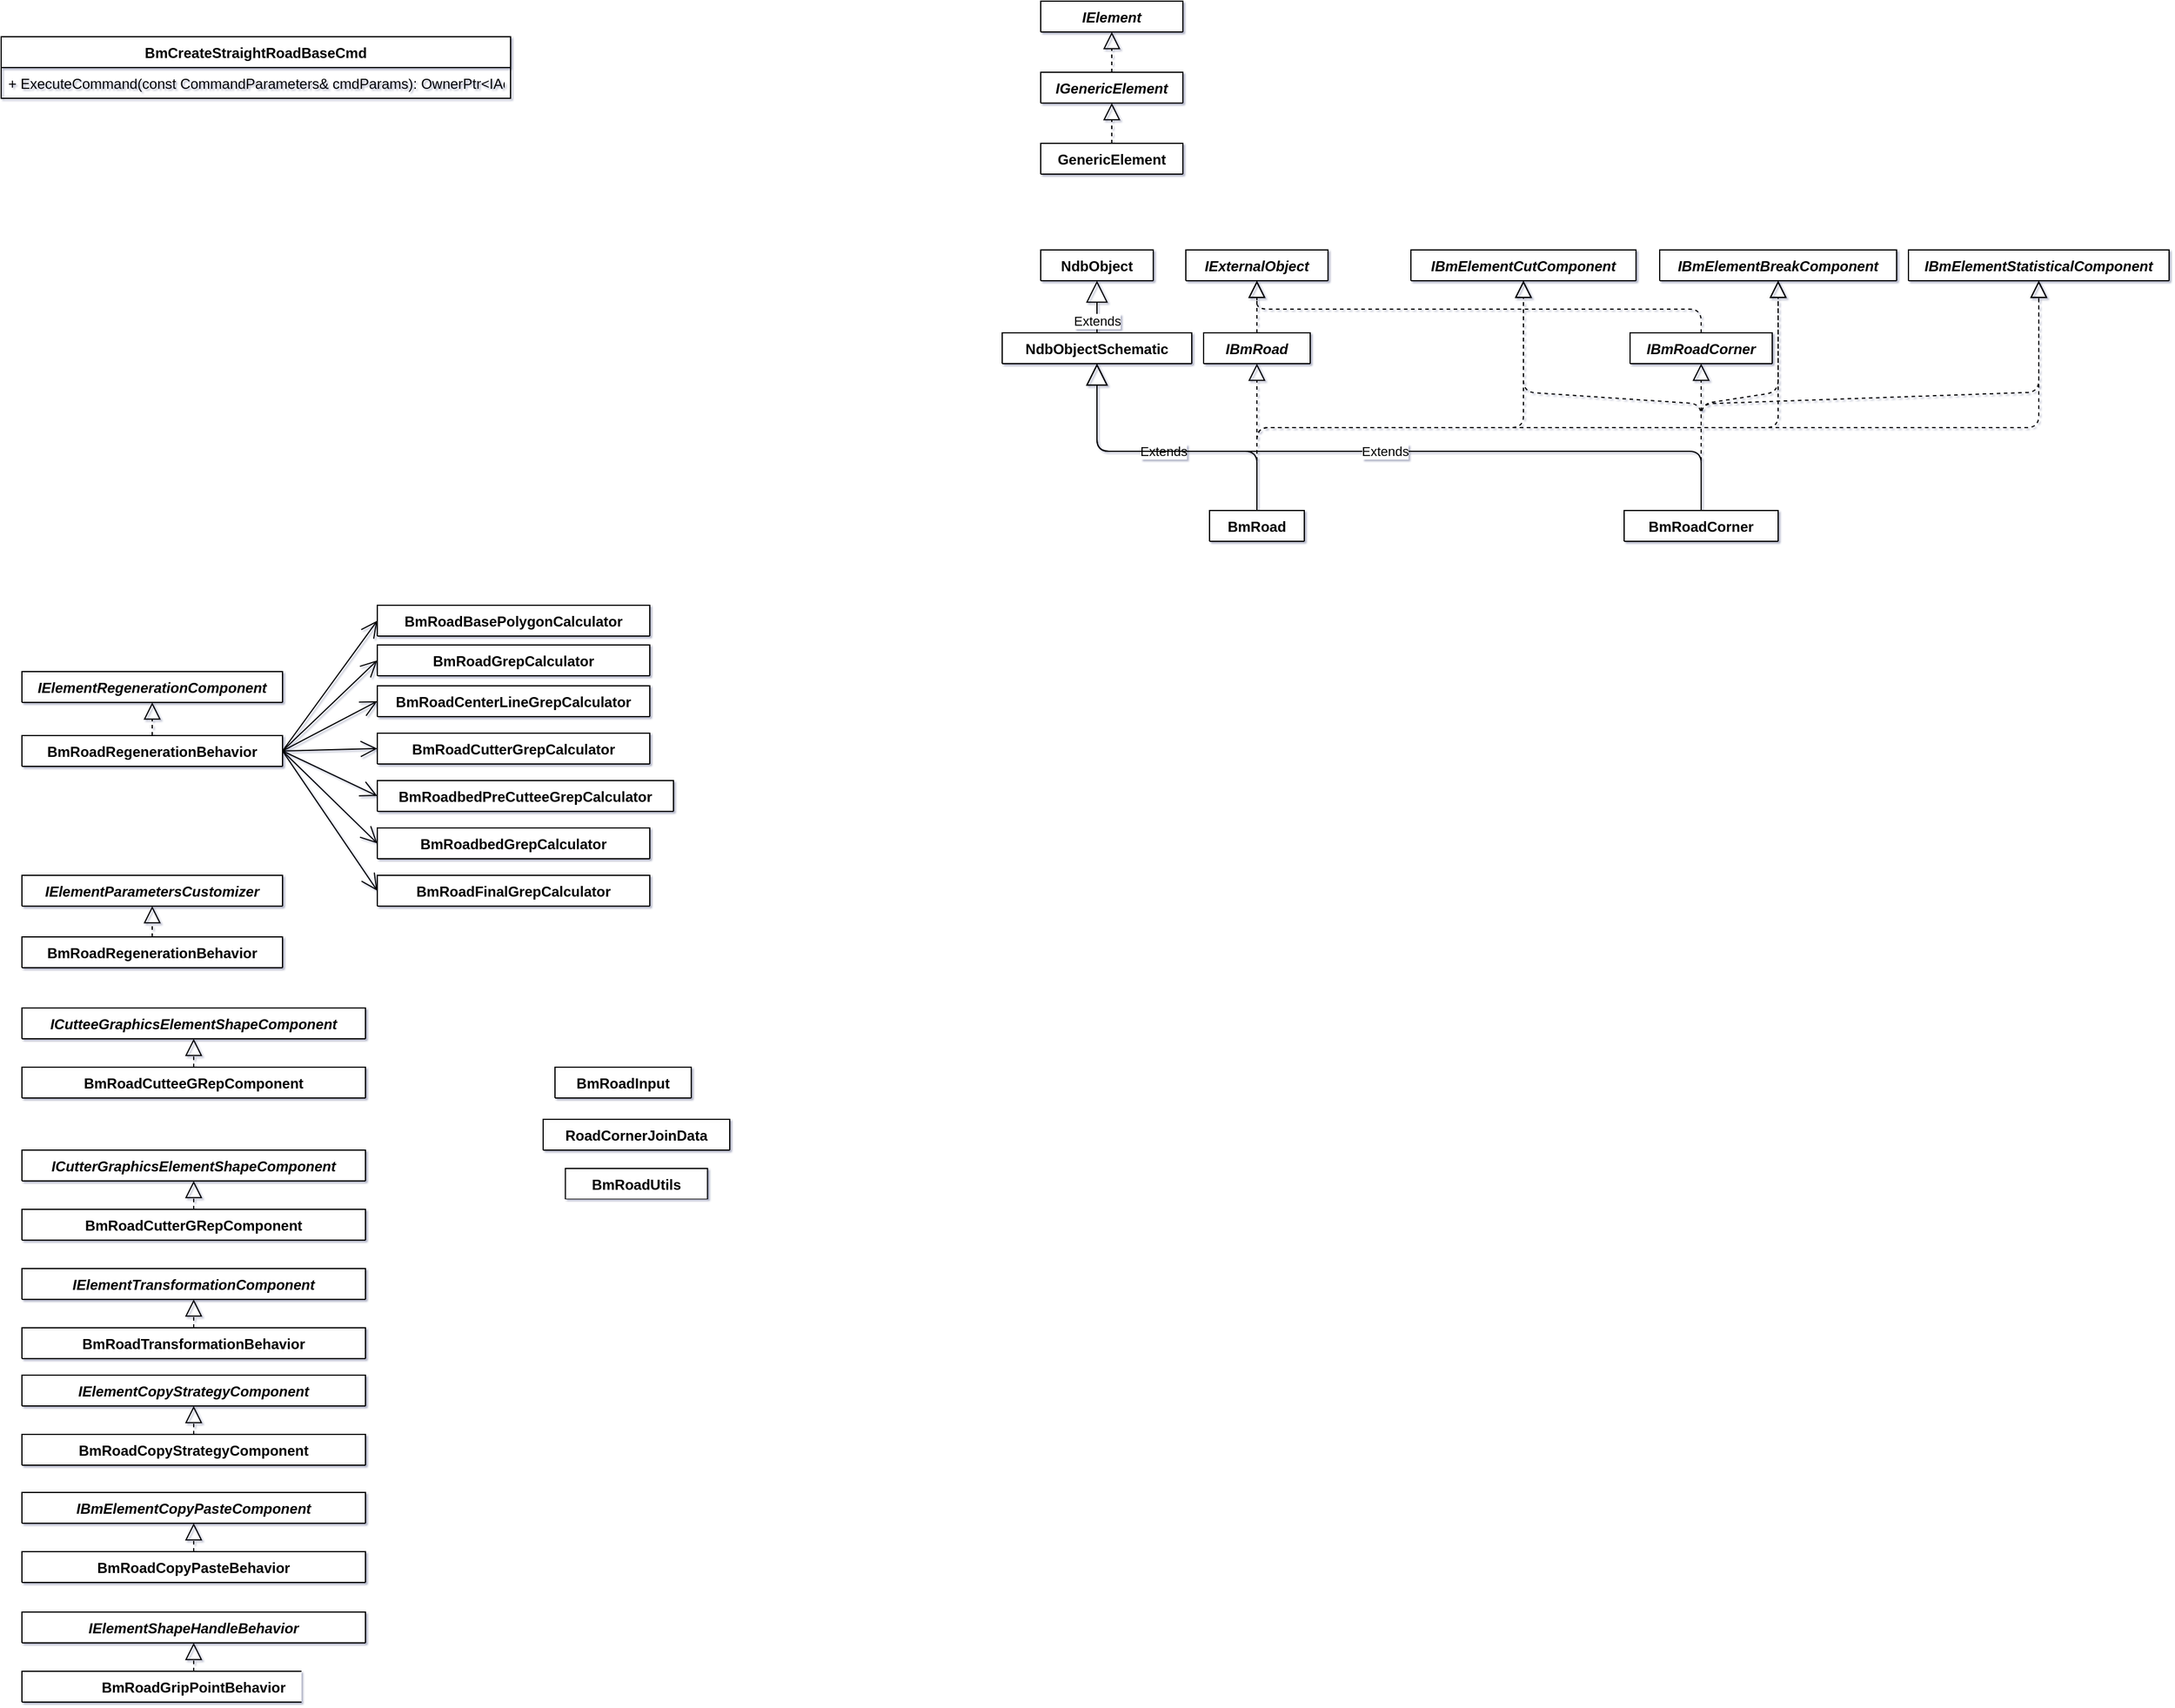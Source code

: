 <mxfile version="14.9.9" type="github" pages="2">
  <diagram id="C5RBs43oDa-KdzZeNtuy" name="Page-1">
    <mxGraphModel dx="1484" dy="1134" grid="1" gridSize="10" guides="1" tooltips="1" connect="1" arrows="0" fold="1" page="1" pageScale="1" pageWidth="827" pageHeight="1169" background="none" math="0" shadow="1">
      <root>
        <mxCell id="WIyWlLk6GJQsqaUBKTNV-0" />
        <mxCell id="WIyWlLk6GJQsqaUBKTNV-1" parent="WIyWlLk6GJQsqaUBKTNV-0" />
        <mxCell id="wGcR4Xtpk954xaqX42pS-20" value="BmCreateStraightRoadBaseCmd" style="swimlane;fontStyle=1;align=center;verticalAlign=top;childLayout=stackLayout;horizontal=1;startSize=26;horizontalStack=0;resizeParent=1;resizeParentMax=0;resizeLast=0;collapsible=1;marginBottom=0;shadow=0;sketch=0;" vertex="1" parent="WIyWlLk6GJQsqaUBKTNV-1">
          <mxGeometry x="-660" y="70" width="430" height="52" as="geometry" />
        </mxCell>
        <mxCell id="wGcR4Xtpk954xaqX42pS-23" value="+ ExecuteCommand(const CommandParameters&amp; cmdParams): OwnerPtr&lt;IAction&gt;" style="text;align=left;verticalAlign=top;spacingLeft=4;spacingRight=4;overflow=hidden;rotatable=0;points=[[0,0.5],[1,0.5]];portConstraint=eastwest;shadow=0;sketch=0;" vertex="1" parent="wGcR4Xtpk954xaqX42pS-20">
          <mxGeometry y="26" width="430" height="26" as="geometry" />
        </mxCell>
        <mxCell id="wGcR4Xtpk954xaqX42pS-29" value="BmRoad" style="swimlane;fontStyle=1;align=center;verticalAlign=top;childLayout=stackLayout;horizontal=1;startSize=26;horizontalStack=0;resizeParent=1;resizeParentMax=0;resizeLast=0;collapsible=1;marginBottom=0;shadow=0;sketch=0;" vertex="1" collapsed="1" parent="WIyWlLk6GJQsqaUBKTNV-1">
          <mxGeometry x="360" y="470" width="80" height="26" as="geometry">
            <mxRectangle x="360" y="470" width="320" height="556" as="alternateBounds" />
          </mxGeometry>
        </mxCell>
        <mxCell id="wGcR4Xtpk954xaqX42pS-30" value="- m_pOwnerElement: IElement*" style="text;strokeColor=none;fillColor=none;align=left;verticalAlign=top;spacingLeft=4;spacingRight=4;overflow=hidden;rotatable=0;points=[[0,0.5],[1,0.5]];portConstraint=eastwest;sketch=1;" vertex="1" parent="wGcR4Xtpk954xaqX42pS-29">
          <mxGeometry y="26" width="80" height="26" as="geometry" />
        </mxCell>
        <mxCell id="jKk1PB0wHjbOU2d1EmL2-29" value="- m_HostTopographyId: ElementId" style="text;strokeColor=none;fillColor=none;align=left;verticalAlign=top;spacingLeft=4;spacingRight=4;overflow=hidden;rotatable=0;points=[[0,0.5],[1,0.5]];portConstraint=eastwest;sketch=1;" vertex="1" parent="wGcR4Xtpk954xaqX42pS-29">
          <mxGeometry y="52" width="80" height="26" as="geometry" />
        </mxCell>
        <mxCell id="jKk1PB0wHjbOU2d1EmL2-43" value="- m_CornerIdAtStart: ElementId" style="text;strokeColor=none;fillColor=none;align=left;verticalAlign=top;spacingLeft=4;spacingRight=4;overflow=hidden;rotatable=0;points=[[0,0.5],[1,0.5]];portConstraint=eastwest;sketch=1;" vertex="1" parent="wGcR4Xtpk954xaqX42pS-29">
          <mxGeometry y="78" width="80" height="26" as="geometry" />
        </mxCell>
        <mxCell id="jKk1PB0wHjbOU2d1EmL2-44" value="- m_CornerIdAtEnd: ElementId" style="text;strokeColor=none;fillColor=none;align=left;verticalAlign=top;spacingLeft=4;spacingRight=4;overflow=hidden;rotatable=0;points=[[0,0.5],[1,0.5]];portConstraint=eastwest;sketch=1;" vertex="1" parent="wGcR4Xtpk954xaqX42pS-29">
          <mxGeometry y="104" width="80" height="26" as="geometry" />
        </mxCell>
        <mxCell id="jKk1PB0wHjbOU2d1EmL2-45" value="- m_CornerIdsAtMiddle: ElementId" style="text;strokeColor=none;fillColor=none;align=left;verticalAlign=top;spacingLeft=4;spacingRight=4;overflow=hidden;rotatable=0;points=[[0,0.5],[1,0.5]];portConstraint=eastwest;sketch=1;" vertex="1" parent="wGcR4Xtpk954xaqX42pS-29">
          <mxGeometry y="130" width="80" height="26" as="geometry" />
        </mxCell>
        <mxCell id="jKk1PB0wHjbOU2d1EmL2-30" value="- m_Thickness: double" style="text;strokeColor=none;fillColor=none;align=left;verticalAlign=top;spacingLeft=4;spacingRight=4;overflow=hidden;rotatable=0;points=[[0,0.5],[1,0.5]];portConstraint=eastwest;sketch=1;" vertex="1" parent="wGcR4Xtpk954xaqX42pS-29">
          <mxGeometry y="156" width="80" height="26" as="geometry" />
        </mxCell>
        <mxCell id="jKk1PB0wHjbOU2d1EmL2-31" value="- m_IsShowCenterline: bool" style="text;strokeColor=none;fillColor=none;align=left;verticalAlign=top;spacingLeft=4;spacingRight=4;overflow=hidden;rotatable=0;points=[[0,0.5],[1,0.5]];portConstraint=eastwest;sketch=1;" vertex="1" parent="wGcR4Xtpk954xaqX42pS-29">
          <mxGeometry y="182" width="80" height="26" as="geometry" />
        </mxCell>
        <mxCell id="jKk1PB0wHjbOU2d1EmL2-32" value="- m_RoadCategoryUid: UniIdentity" style="text;strokeColor=none;fillColor=none;align=left;verticalAlign=top;spacingLeft=4;spacingRight=4;overflow=hidden;rotatable=0;points=[[0,0.5],[1,0.5]];portConstraint=eastwest;sketch=1;" vertex="1" parent="wGcR4Xtpk954xaqX42pS-29">
          <mxGeometry y="208" width="80" height="26" as="geometry" />
        </mxCell>
        <mxCell id="jKk1PB0wHjbOU2d1EmL2-34" value="- m_CenterlineCategoryUid: UniIdentity" style="text;strokeColor=none;fillColor=none;align=left;verticalAlign=top;spacingLeft=4;spacingRight=4;overflow=hidden;rotatable=0;points=[[0,0.5],[1,0.5]];portConstraint=eastwest;sketch=1;" vertex="1" parent="wGcR4Xtpk954xaqX42pS-29">
          <mxGeometry y="234" width="80" height="26" as="geometry" />
        </mxCell>
        <mxCell id="jKk1PB0wHjbOU2d1EmL2-33" value="- m_RoadbedCategoryUid: UniIdentity" style="text;strokeColor=none;fillColor=none;align=left;verticalAlign=top;spacingLeft=4;spacingRight=4;overflow=hidden;rotatable=0;points=[[0,0.5],[1,0.5]];portConstraint=eastwest;sketch=1;" vertex="1" parent="wGcR4Xtpk954xaqX42pS-29">
          <mxGeometry y="260" width="80" height="26" as="geometry" />
        </mxCell>
        <mxCell id="jKk1PB0wHjbOU2d1EmL2-37" value="- m_RoadWidth: double" style="text;strokeColor=none;fillColor=none;align=left;verticalAlign=top;spacingLeft=4;spacingRight=4;overflow=hidden;rotatable=0;points=[[0,0.5],[1,0.5]];portConstraint=eastwest;sketch=1;" vertex="1" parent="wGcR4Xtpk954xaqX42pS-29">
          <mxGeometry y="286" width="80" height="26" as="geometry" />
        </mxCell>
        <mxCell id="jKk1PB0wHjbOU2d1EmL2-38" value="- m_BasePolygon: OwnerPtr&lt;IPolygon&gt;" style="text;strokeColor=none;fillColor=none;align=left;verticalAlign=top;spacingLeft=4;spacingRight=4;overflow=hidden;rotatable=0;points=[[0,0.5],[1,0.5]];portConstraint=eastwest;sketch=1;" vertex="1" parent="wGcR4Xtpk954xaqX42pS-29">
          <mxGeometry y="312" width="80" height="26" as="geometry" />
        </mxCell>
        <mxCell id="jKk1PB0wHjbOU2d1EmL2-39" value="- m_RoadGrep: OwnerPtr&lt;IGraphicsElementShape&gt;" style="text;strokeColor=none;fillColor=none;align=left;verticalAlign=top;spacingLeft=4;spacingRight=4;overflow=hidden;rotatable=0;points=[[0,0.5],[1,0.5]];portConstraint=eastwest;sketch=1;" vertex="1" parent="wGcR4Xtpk954xaqX42pS-29">
          <mxGeometry y="338" width="80" height="26" as="geometry" />
        </mxCell>
        <mxCell id="jKk1PB0wHjbOU2d1EmL2-36" value="- m_CenterLineGrep: OwnerPtr&lt;IGraphicsElementShape&gt;" style="text;strokeColor=none;fillColor=none;align=left;verticalAlign=top;spacingLeft=4;spacingRight=4;overflow=hidden;rotatable=0;points=[[0,0.5],[1,0.5]];portConstraint=eastwest;sketch=1;" vertex="1" parent="wGcR4Xtpk954xaqX42pS-29">
          <mxGeometry y="364" width="80" height="26" as="geometry" />
        </mxCell>
        <mxCell id="jKk1PB0wHjbOU2d1EmL2-42" value="- m_CutterGrep: OwnerPtr&lt;IGraphicsElementShape&gt;" style="text;strokeColor=none;fillColor=none;align=left;verticalAlign=top;spacingLeft=4;spacingRight=4;overflow=hidden;rotatable=0;points=[[0,0.5],[1,0.5]];portConstraint=eastwest;sketch=1;" vertex="1" parent="wGcR4Xtpk954xaqX42pS-29">
          <mxGeometry y="390" width="80" height="26" as="geometry" />
        </mxCell>
        <mxCell id="jKk1PB0wHjbOU2d1EmL2-41" value="- m_RoadbedPreCutteeGrep: OwnerPtr&lt;IGraphicsElementShape&gt;" style="text;strokeColor=none;fillColor=none;align=left;verticalAlign=top;spacingLeft=4;spacingRight=4;overflow=hidden;rotatable=0;points=[[0,0.5],[1,0.5]];portConstraint=eastwest;sketch=1;" vertex="1" parent="wGcR4Xtpk954xaqX42pS-29">
          <mxGeometry y="416" width="80" height="26" as="geometry" />
        </mxCell>
        <mxCell id="jKk1PB0wHjbOU2d1EmL2-40" value="- m_RoadbedGrep: OwnerPtr&lt;IGraphicsElementShape&gt;" style="text;strokeColor=none;fillColor=none;align=left;verticalAlign=top;spacingLeft=4;spacingRight=4;overflow=hidden;rotatable=0;points=[[0,0.5],[1,0.5]];portConstraint=eastwest;sketch=1;" vertex="1" parent="wGcR4Xtpk954xaqX42pS-29">
          <mxGeometry y="442" width="80" height="26" as="geometry" />
        </mxCell>
        <mxCell id="jKk1PB0wHjbOU2d1EmL2-35" value="- m_JoinedGrep: OwnerPtr&lt;IGraphicsElementShape&gt;" style="text;strokeColor=none;fillColor=none;align=left;verticalAlign=top;spacingLeft=4;spacingRight=4;overflow=hidden;rotatable=0;points=[[0,0.5],[1,0.5]];portConstraint=eastwest;sketch=1;" vertex="1" parent="wGcR4Xtpk954xaqX42pS-29">
          <mxGeometry y="468" width="80" height="26" as="geometry" />
        </mxCell>
        <mxCell id="wGcR4Xtpk954xaqX42pS-31" value="" style="line;strokeWidth=1;fillColor=none;align=left;verticalAlign=middle;spacingTop=-1;spacingLeft=3;spacingRight=3;rotatable=0;labelPosition=right;points=[];portConstraint=eastwest;sketch=1;" vertex="1" parent="wGcR4Xtpk954xaqX42pS-29">
          <mxGeometry y="494" width="80" height="8" as="geometry" />
        </mxCell>
        <mxCell id="wGcR4Xtpk954xaqX42pS-32" value="+ CreateTempRoad(const BmRoadInput&amp; input): BmRoad*" style="text;strokeColor=none;fillColor=none;align=left;verticalAlign=top;spacingLeft=4;spacingRight=4;overflow=hidden;rotatable=0;points=[[0,0.5],[1,0.5]];portConstraint=eastwest;sketch=1;fontStyle=4" vertex="1" parent="wGcR4Xtpk954xaqX42pS-29">
          <mxGeometry y="502" width="80" height="28" as="geometry" />
        </mxCell>
        <mxCell id="LjrSg84MtGzsD2wyEDSA-0" value="+ Create(const BmRoadInput&amp; input): BmRoad*" style="text;strokeColor=none;fillColor=none;align=left;verticalAlign=top;spacingLeft=4;spacingRight=4;overflow=hidden;rotatable=0;points=[[0,0.5],[1,0.5]];portConstraint=eastwest;sketch=1;fontStyle=4" vertex="1" parent="wGcR4Xtpk954xaqX42pS-29">
          <mxGeometry y="530" width="80" height="26" as="geometry" />
        </mxCell>
        <mxCell id="jKk1PB0wHjbOU2d1EmL2-0" value="IBmRoad" style="swimlane;fontStyle=3;align=center;verticalAlign=top;childLayout=stackLayout;horizontal=1;startSize=26;horizontalStack=0;resizeParent=1;resizeParentMax=0;resizeLast=0;collapsible=1;marginBottom=0;shadow=0;sketch=0;" vertex="1" collapsed="1" parent="WIyWlLk6GJQsqaUBKTNV-1">
          <mxGeometry x="355" y="320" width="90" height="26" as="geometry">
            <mxRectangle x="355" y="320" width="270" height="90" as="alternateBounds" />
          </mxGeometry>
        </mxCell>
        <mxCell id="jKk1PB0wHjbOU2d1EmL2-2" value="" style="line;strokeWidth=1;fillColor=none;align=left;verticalAlign=middle;spacingTop=-1;spacingLeft=3;spacingRight=3;rotatable=0;labelPosition=right;points=[];portConstraint=eastwest;sketch=1;" vertex="1" parent="jKk1PB0wHjbOU2d1EmL2-0">
          <mxGeometry y="26" width="90" height="8" as="geometry" />
        </mxCell>
        <mxCell id="jKk1PB0wHjbOU2d1EmL2-3" value="+ Create(const BmRoadInput&amp; input): BmRoad*" style="text;strokeColor=none;fillColor=none;align=left;verticalAlign=top;spacingLeft=4;spacingRight=4;overflow=hidden;rotatable=0;points=[[0,0.5],[1,0.5]];portConstraint=eastwest;fontStyle=4;sketch=1;" vertex="1" parent="jKk1PB0wHjbOU2d1EmL2-0">
          <mxGeometry y="34" width="90" height="26" as="geometry" />
        </mxCell>
        <mxCell id="jKk1PB0wHjbOU2d1EmL2-9" value="+ GetImplementationUid(): UniIdentity" style="text;strokeColor=none;fillColor=none;align=left;verticalAlign=top;spacingLeft=4;spacingRight=4;overflow=hidden;rotatable=0;points=[[0,0.5],[1,0.5]];portConstraint=eastwest;fontStyle=4;sketch=1;" vertex="1" parent="jKk1PB0wHjbOU2d1EmL2-0">
          <mxGeometry y="60" width="90" height="30" as="geometry" />
        </mxCell>
        <mxCell id="jKk1PB0wHjbOU2d1EmL2-4" value="" style="endArrow=block;dashed=1;endFill=0;endSize=12;html=1;exitX=0.5;exitY=0;exitDx=0;exitDy=0;entryX=0.5;entryY=1;entryDx=0;entryDy=0;shadow=0;sketch=0;" edge="1" parent="WIyWlLk6GJQsqaUBKTNV-1" source="wGcR4Xtpk954xaqX42pS-29" target="jKk1PB0wHjbOU2d1EmL2-0">
          <mxGeometry width="160" relative="1" as="geometry">
            <mxPoint x="120" y="480" as="sourcePoint" />
            <mxPoint x="390" y="420" as="targetPoint" />
          </mxGeometry>
        </mxCell>
        <mxCell id="jKk1PB0wHjbOU2d1EmL2-5" value="IExternalObject" style="swimlane;fontStyle=3;align=center;verticalAlign=top;childLayout=stackLayout;horizontal=1;startSize=26;horizontalStack=0;resizeParent=1;resizeParentMax=0;resizeLast=0;collapsible=1;marginBottom=0;shadow=0;sketch=0;" vertex="1" collapsed="1" parent="WIyWlLk6GJQsqaUBKTNV-1">
          <mxGeometry x="340" y="250" width="120" height="26" as="geometry">
            <mxRectangle x="340" y="250" width="120" height="34" as="alternateBounds" />
          </mxGeometry>
        </mxCell>
        <mxCell id="jKk1PB0wHjbOU2d1EmL2-7" value="" style="line;strokeWidth=1;fillColor=none;align=left;verticalAlign=middle;spacingTop=-1;spacingLeft=3;spacingRight=3;rotatable=0;labelPosition=right;points=[];portConstraint=eastwest;sketch=1;" vertex="1" parent="jKk1PB0wHjbOU2d1EmL2-5">
          <mxGeometry y="26" width="120" height="8" as="geometry" />
        </mxCell>
        <mxCell id="jKk1PB0wHjbOU2d1EmL2-10" value="" style="endArrow=block;dashed=1;endFill=0;endSize=12;html=1;entryX=0.5;entryY=1;entryDx=0;entryDy=0;exitX=0.5;exitY=0;exitDx=0;exitDy=0;shadow=0;sketch=0;" edge="1" parent="WIyWlLk6GJQsqaUBKTNV-1" source="jKk1PB0wHjbOU2d1EmL2-0" target="jKk1PB0wHjbOU2d1EmL2-5">
          <mxGeometry width="160" relative="1" as="geometry">
            <mxPoint x="140" y="350" as="sourcePoint" />
            <mxPoint x="300" y="350" as="targetPoint" />
          </mxGeometry>
        </mxCell>
        <mxCell id="jKk1PB0wHjbOU2d1EmL2-12" value="NdbObjectSchematic" style="swimlane;fontStyle=1;align=center;verticalAlign=top;childLayout=stackLayout;horizontal=1;startSize=26;horizontalStack=0;resizeParent=1;resizeParentMax=0;resizeLast=0;collapsible=1;marginBottom=0;shadow=0;sketch=0;" vertex="1" collapsed="1" parent="WIyWlLk6GJQsqaUBKTNV-1">
          <mxGeometry x="185" y="320" width="160" height="26" as="geometry">
            <mxRectangle x="340" y="300" width="340" height="34" as="alternateBounds" />
          </mxGeometry>
        </mxCell>
        <mxCell id="jKk1PB0wHjbOU2d1EmL2-13" value="" style="line;strokeWidth=1;fillColor=none;align=left;verticalAlign=middle;spacingTop=-1;spacingLeft=3;spacingRight=3;rotatable=0;labelPosition=right;points=[];portConstraint=eastwest;sketch=1;" vertex="1" parent="jKk1PB0wHjbOU2d1EmL2-12">
          <mxGeometry y="26" width="160" height="8" as="geometry" />
        </mxCell>
        <mxCell id="jKk1PB0wHjbOU2d1EmL2-14" value="Extends" style="endArrow=block;endSize=16;endFill=0;html=1;entryX=0.5;entryY=1;entryDx=0;entryDy=0;exitX=0.5;exitY=0;exitDx=0;exitDy=0;shadow=0;sketch=0;" edge="1" parent="WIyWlLk6GJQsqaUBKTNV-1" source="wGcR4Xtpk954xaqX42pS-29" target="jKk1PB0wHjbOU2d1EmL2-12">
          <mxGeometry width="160" relative="1" as="geometry">
            <mxPoint x="360" y="413" as="sourcePoint" />
            <mxPoint x="290" y="480" as="targetPoint" />
            <Array as="points">
              <mxPoint x="400" y="420" />
              <mxPoint x="265" y="420" />
            </Array>
          </mxGeometry>
        </mxCell>
        <mxCell id="jKk1PB0wHjbOU2d1EmL2-15" value="NdbObject" style="swimlane;fontStyle=1;align=center;verticalAlign=top;childLayout=stackLayout;horizontal=1;startSize=26;horizontalStack=0;resizeParent=1;resizeParentMax=0;resizeLast=0;collapsible=1;marginBottom=0;shadow=0;sketch=0;" vertex="1" collapsed="1" parent="WIyWlLk6GJQsqaUBKTNV-1">
          <mxGeometry x="217.5" y="250" width="95" height="26" as="geometry">
            <mxRectangle x="217.5" y="250" width="172.5" height="34" as="alternateBounds" />
          </mxGeometry>
        </mxCell>
        <mxCell id="jKk1PB0wHjbOU2d1EmL2-16" value="" style="line;strokeWidth=1;fillColor=none;align=left;verticalAlign=middle;spacingTop=-1;spacingLeft=3;spacingRight=3;rotatable=0;labelPosition=right;points=[];portConstraint=eastwest;sketch=1;" vertex="1" parent="jKk1PB0wHjbOU2d1EmL2-15">
          <mxGeometry y="26" width="95" height="8" as="geometry" />
        </mxCell>
        <mxCell id="jKk1PB0wHjbOU2d1EmL2-17" value="Extends" style="endArrow=block;endSize=16;endFill=0;html=1;entryX=0.5;entryY=1;entryDx=0;entryDy=0;exitX=0.5;exitY=0;exitDx=0;exitDy=0;shadow=0;sketch=0;" edge="1" parent="WIyWlLk6GJQsqaUBKTNV-1" source="jKk1PB0wHjbOU2d1EmL2-12" target="jKk1PB0wHjbOU2d1EmL2-15">
          <mxGeometry x="-0.545" width="160" relative="1" as="geometry">
            <mxPoint x="90" y="430" as="sourcePoint" />
            <mxPoint x="250" y="430" as="targetPoint" />
            <mxPoint as="offset" />
          </mxGeometry>
        </mxCell>
        <mxCell id="jKk1PB0wHjbOU2d1EmL2-20" value="IBmElementCutComponent" style="swimlane;fontStyle=3;align=center;verticalAlign=top;childLayout=stackLayout;horizontal=1;startSize=26;horizontalStack=0;resizeParent=1;resizeParentMax=0;resizeLast=0;collapsible=1;marginBottom=0;shadow=0;sketch=0;" vertex="1" collapsed="1" parent="WIyWlLk6GJQsqaUBKTNV-1">
          <mxGeometry x="530" y="250" width="190" height="26" as="geometry">
            <mxRectangle x="470" y="250" width="190" height="34" as="alternateBounds" />
          </mxGeometry>
        </mxCell>
        <mxCell id="jKk1PB0wHjbOU2d1EmL2-21" value="" style="line;strokeWidth=1;fillColor=none;align=left;verticalAlign=middle;spacingTop=-1;spacingLeft=3;spacingRight=3;rotatable=0;labelPosition=right;points=[];portConstraint=eastwest;sketch=1;" vertex="1" parent="jKk1PB0wHjbOU2d1EmL2-20">
          <mxGeometry y="26" width="190" height="8" as="geometry" />
        </mxCell>
        <mxCell id="jKk1PB0wHjbOU2d1EmL2-22" value="IBmElementStatisticalComponent" style="swimlane;fontStyle=3;align=center;verticalAlign=top;childLayout=stackLayout;horizontal=1;startSize=26;horizontalStack=0;resizeParent=1;resizeParentMax=0;resizeLast=0;collapsible=1;marginBottom=0;shadow=0;sketch=0;" vertex="1" collapsed="1" parent="WIyWlLk6GJQsqaUBKTNV-1">
          <mxGeometry x="950" y="250" width="220" height="26" as="geometry">
            <mxRectangle x="340" y="250" width="340" height="34" as="alternateBounds" />
          </mxGeometry>
        </mxCell>
        <mxCell id="jKk1PB0wHjbOU2d1EmL2-23" value="" style="line;strokeWidth=1;fillColor=none;align=left;verticalAlign=middle;spacingTop=-1;spacingLeft=3;spacingRight=3;rotatable=0;labelPosition=right;points=[];portConstraint=eastwest;sketch=1;" vertex="1" parent="jKk1PB0wHjbOU2d1EmL2-22">
          <mxGeometry y="26" width="220" height="8" as="geometry" />
        </mxCell>
        <mxCell id="jKk1PB0wHjbOU2d1EmL2-24" value="IBmElementBreakComponent" style="swimlane;fontStyle=3;align=center;verticalAlign=top;childLayout=stackLayout;horizontal=1;startSize=26;horizontalStack=0;resizeParent=1;resizeParentMax=0;resizeLast=0;collapsible=1;marginBottom=0;shadow=0;sketch=0;" vertex="1" collapsed="1" parent="WIyWlLk6GJQsqaUBKTNV-1">
          <mxGeometry x="740" y="250" width="200" height="26" as="geometry">
            <mxRectangle x="340" y="250" width="340" height="34" as="alternateBounds" />
          </mxGeometry>
        </mxCell>
        <mxCell id="jKk1PB0wHjbOU2d1EmL2-25" value="" style="line;strokeWidth=1;fillColor=none;align=left;verticalAlign=middle;spacingTop=-1;spacingLeft=3;spacingRight=3;rotatable=0;labelPosition=right;points=[];portConstraint=eastwest;sketch=1;" vertex="1" parent="jKk1PB0wHjbOU2d1EmL2-24">
          <mxGeometry y="26" width="200" height="8" as="geometry" />
        </mxCell>
        <mxCell id="jKk1PB0wHjbOU2d1EmL2-26" value="" style="endArrow=block;dashed=1;endFill=0;endSize=12;html=1;entryX=0.5;entryY=1;entryDx=0;entryDy=0;exitX=0.5;exitY=0;exitDx=0;exitDy=0;shadow=0;sketch=0;" edge="1" parent="WIyWlLk6GJQsqaUBKTNV-1" source="wGcR4Xtpk954xaqX42pS-29" target="jKk1PB0wHjbOU2d1EmL2-20">
          <mxGeometry width="160" relative="1" as="geometry">
            <mxPoint x="520" y="380" as="sourcePoint" />
            <mxPoint x="680" y="380" as="targetPoint" />
            <Array as="points">
              <mxPoint x="400" y="400" />
              <mxPoint x="625" y="400" />
            </Array>
          </mxGeometry>
        </mxCell>
        <mxCell id="jKk1PB0wHjbOU2d1EmL2-27" value="" style="endArrow=block;dashed=1;endFill=0;endSize=12;html=1;entryX=0.5;entryY=1;entryDx=0;entryDy=0;exitX=0.5;exitY=0;exitDx=0;exitDy=0;shadow=0;sketch=0;" edge="1" parent="WIyWlLk6GJQsqaUBKTNV-1" source="wGcR4Xtpk954xaqX42pS-29" target="jKk1PB0wHjbOU2d1EmL2-24">
          <mxGeometry width="160" relative="1" as="geometry">
            <mxPoint x="413.5" y="420" as="sourcePoint" />
            <mxPoint x="578.5" y="276.0" as="targetPoint" />
            <Array as="points">
              <mxPoint x="400" y="400" />
              <mxPoint x="840" y="400" />
            </Array>
          </mxGeometry>
        </mxCell>
        <mxCell id="jKk1PB0wHjbOU2d1EmL2-28" value="" style="endArrow=block;dashed=1;endFill=0;endSize=12;html=1;entryX=0.5;entryY=1;entryDx=0;entryDy=0;exitX=0.5;exitY=0;exitDx=0;exitDy=0;shadow=0;sketch=0;" edge="1" parent="WIyWlLk6GJQsqaUBKTNV-1" source="wGcR4Xtpk954xaqX42pS-29" target="jKk1PB0wHjbOU2d1EmL2-22">
          <mxGeometry width="160" relative="1" as="geometry">
            <mxPoint x="820" y="400" as="sourcePoint" />
            <mxPoint x="980" y="400" as="targetPoint" />
            <Array as="points">
              <mxPoint x="400" y="400" />
              <mxPoint x="1060" y="400" />
            </Array>
          </mxGeometry>
        </mxCell>
        <mxCell id="jKk1PB0wHjbOU2d1EmL2-46" value="IGenericElement" style="swimlane;fontStyle=3;align=center;verticalAlign=top;childLayout=stackLayout;horizontal=1;startSize=26;horizontalStack=0;resizeParent=1;resizeParentMax=0;resizeLast=0;collapsible=1;marginBottom=0;shadow=0;sketch=0;" vertex="1" collapsed="1" parent="WIyWlLk6GJQsqaUBKTNV-1">
          <mxGeometry x="217.5" y="100" width="120" height="26" as="geometry">
            <mxRectangle x="340" y="250" width="120" height="34" as="alternateBounds" />
          </mxGeometry>
        </mxCell>
        <mxCell id="jKk1PB0wHjbOU2d1EmL2-47" value="" style="line;strokeWidth=1;fillColor=none;align=left;verticalAlign=middle;spacingTop=-1;spacingLeft=3;spacingRight=3;rotatable=0;labelPosition=right;points=[];portConstraint=eastwest;sketch=1;" vertex="1" parent="jKk1PB0wHjbOU2d1EmL2-46">
          <mxGeometry y="26" width="120" height="8" as="geometry" />
        </mxCell>
        <mxCell id="jKk1PB0wHjbOU2d1EmL2-48" value="IElement" style="swimlane;fontStyle=3;align=center;verticalAlign=top;childLayout=stackLayout;horizontal=1;startSize=26;horizontalStack=0;resizeParent=1;resizeParentMax=0;resizeLast=0;collapsible=1;marginBottom=0;shadow=0;sketch=0;" vertex="1" collapsed="1" parent="WIyWlLk6GJQsqaUBKTNV-1">
          <mxGeometry x="217.5" y="40" width="120" height="26" as="geometry">
            <mxRectangle x="340" y="250" width="120" height="34" as="alternateBounds" />
          </mxGeometry>
        </mxCell>
        <mxCell id="jKk1PB0wHjbOU2d1EmL2-49" value="" style="line;strokeWidth=1;fillColor=none;align=left;verticalAlign=middle;spacingTop=-1;spacingLeft=3;spacingRight=3;rotatable=0;labelPosition=right;points=[];portConstraint=eastwest;sketch=1;" vertex="1" parent="jKk1PB0wHjbOU2d1EmL2-48">
          <mxGeometry y="26" width="120" height="8" as="geometry" />
        </mxCell>
        <mxCell id="jKk1PB0wHjbOU2d1EmL2-50" value="" style="endArrow=block;dashed=1;endFill=0;endSize=12;html=1;entryX=0.5;entryY=1;entryDx=0;entryDy=0;exitX=0.5;exitY=0;exitDx=0;exitDy=0;shadow=0;sketch=0;" edge="1" parent="WIyWlLk6GJQsqaUBKTNV-1" source="jKk1PB0wHjbOU2d1EmL2-46" target="jKk1PB0wHjbOU2d1EmL2-48">
          <mxGeometry width="160" relative="1" as="geometry">
            <mxPoint x="367.5" y="80" as="sourcePoint" />
            <mxPoint x="527.5" y="80" as="targetPoint" />
          </mxGeometry>
        </mxCell>
        <mxCell id="jKk1PB0wHjbOU2d1EmL2-51" value="GenericElement" style="swimlane;fontStyle=1;align=center;verticalAlign=top;childLayout=stackLayout;horizontal=1;startSize=26;horizontalStack=0;resizeParent=1;resizeParentMax=0;resizeLast=0;collapsible=1;marginBottom=0;shadow=0;sketch=0;" vertex="1" collapsed="1" parent="WIyWlLk6GJQsqaUBKTNV-1">
          <mxGeometry x="217.5" y="160" width="120" height="26" as="geometry">
            <mxRectangle x="340" y="250" width="120" height="34" as="alternateBounds" />
          </mxGeometry>
        </mxCell>
        <mxCell id="jKk1PB0wHjbOU2d1EmL2-52" value="" style="line;strokeWidth=1;fillColor=none;align=left;verticalAlign=middle;spacingTop=-1;spacingLeft=3;spacingRight=3;rotatable=0;labelPosition=right;points=[];portConstraint=eastwest;sketch=1;" vertex="1" parent="jKk1PB0wHjbOU2d1EmL2-51">
          <mxGeometry y="26" width="120" height="8" as="geometry" />
        </mxCell>
        <mxCell id="jKk1PB0wHjbOU2d1EmL2-53" value="" style="endArrow=block;dashed=1;endFill=0;endSize=12;html=1;exitX=0.5;exitY=0;exitDx=0;exitDy=0;entryX=0.5;entryY=1;entryDx=0;entryDy=0;shadow=0;sketch=0;" edge="1" parent="WIyWlLk6GJQsqaUBKTNV-1" source="jKk1PB0wHjbOU2d1EmL2-51" target="jKk1PB0wHjbOU2d1EmL2-46">
          <mxGeometry width="160" relative="1" as="geometry">
            <mxPoint x="337.5" y="140" as="sourcePoint" />
            <mxPoint x="497.5" y="140" as="targetPoint" />
          </mxGeometry>
        </mxCell>
        <mxCell id="LjrSg84MtGzsD2wyEDSA-1" value="BmRoadInput" style="swimlane;fontStyle=1;align=center;verticalAlign=top;childLayout=stackLayout;horizontal=1;startSize=26;horizontalStack=0;resizeParent=1;resizeParentMax=0;resizeLast=0;collapsible=1;marginBottom=0;shadow=0;sketch=0;" vertex="1" collapsed="1" parent="WIyWlLk6GJQsqaUBKTNV-1">
          <mxGeometry x="-192.5" y="940" width="115" height="26" as="geometry">
            <mxRectangle x="740" y="460" width="240" height="200" as="alternateBounds" />
          </mxGeometry>
        </mxCell>
        <mxCell id="LjrSg84MtGzsD2wyEDSA-5" value="+&amp;nbsp;&lt;span&gt;IDocument* Doc&lt;/span&gt;&lt;br&gt;&lt;div&gt;+ ElementId TypeId&lt;/div&gt;&lt;div&gt;&lt;span&gt;+ ElementId HostTopographyId&lt;/span&gt;&lt;/div&gt;&lt;div&gt;&lt;span&gt;+ ElementId AssociatedPlaneId&lt;/span&gt;&lt;/div&gt;&lt;div&gt;&lt;span&gt;+ double StartOffset&lt;/span&gt;&lt;/div&gt;&lt;div&gt;&lt;span&gt;+ double EndOffset&lt;/span&gt;&lt;/div&gt;&lt;div&gt;&lt;span&gt;+&lt;/span&gt;&lt;span&gt;&amp;nbsp;std::vector&amp;lt;Vector3d&amp;gt; PositionPoints&lt;/span&gt;&lt;/div&gt;&lt;div&gt;&lt;span&gt;+ double TurningRadius&lt;/span&gt;&lt;/div&gt;&lt;div&gt;&lt;span&gt;+ bool IsShowCenterLine&lt;/span&gt;&lt;/div&gt;&lt;div&gt;&lt;span&gt;+ double RoadThickness&lt;/span&gt;&lt;/div&gt;&lt;div&gt;&lt;span&gt;+ double RoadWidth&lt;/span&gt;&lt;/div&gt;&lt;div&gt;&lt;span&gt;+ UniIdentity RoadMaterialUid&lt;/span&gt;&lt;/div&gt;" style="text;strokeColor=none;fillColor=none;align=left;verticalAlign=top;spacingLeft=4;spacingRight=4;overflow=hidden;rotatable=0;points=[[0,0.5],[1,0.5]];portConstraint=eastwest;startSize=26;opacity=90;html=1;sketch=1;" vertex="1" parent="LjrSg84MtGzsD2wyEDSA-1">
          <mxGeometry y="26" width="115" height="174" as="geometry" />
        </mxCell>
        <mxCell id="LjrSg84MtGzsD2wyEDSA-3" value="RoadCornerJoinData" style="swimlane;fontStyle=1;align=center;verticalAlign=top;childLayout=stackLayout;horizontal=1;startSize=26;horizontalStack=0;resizeParent=1;resizeParentMax=0;resizeLast=0;collapsible=1;marginBottom=0;shadow=0;sketch=0;" vertex="1" collapsed="1" parent="WIyWlLk6GJQsqaUBKTNV-1">
          <mxGeometry x="-202.5" y="984" width="157.5" height="26" as="geometry">
            <mxRectangle x="760" y="690" width="180" height="140" as="alternateBounds" />
          </mxGeometry>
        </mxCell>
        <mxCell id="LjrSg84MtGzsD2wyEDSA-6" value="&lt;div&gt;+ ElementId AttachingElementId&lt;/div&gt;&lt;div&gt;+ JoinPosition&amp;nbsp; &amp;nbsp;AttachingPosition&lt;/div&gt;&lt;div&gt;+ ElementId AttachedElementId&lt;/div&gt;&lt;div&gt;+ JoinPosition&amp;nbsp; &amp;nbsp;AttachedPosition&lt;/div&gt;&lt;div&gt;+ double TurningRadius&lt;/div&gt;&lt;div&gt;+ double Thickness&lt;/div&gt;&lt;div&gt;+ UniIdentity RoadCategoryUid&lt;/div&gt;" style="text;strokeColor=none;fillColor=none;align=left;verticalAlign=top;spacingLeft=4;spacingRight=4;overflow=hidden;rotatable=0;points=[[0,0.5],[1,0.5]];portConstraint=eastwest;startSize=26;opacity=90;html=1;sketch=1;" vertex="1" parent="LjrSg84MtGzsD2wyEDSA-3">
          <mxGeometry y="26" width="157.5" height="114" as="geometry" />
        </mxCell>
        <mxCell id="LjrSg84MtGzsD2wyEDSA-7" value="BmRoadUtils" style="swimlane;fontStyle=1;align=center;verticalAlign=top;childLayout=stackLayout;horizontal=1;startSize=26;horizontalStack=0;resizeParent=1;resizeParentMax=0;resizeLast=0;collapsible=1;marginBottom=0;shadow=0;sketch=0;" vertex="1" collapsed="1" parent="WIyWlLk6GJQsqaUBKTNV-1">
          <mxGeometry x="-183.75" y="1025.5" width="120" height="26" as="geometry">
            <mxRectangle x="638.75" y="571.5" width="240" height="40" as="alternateBounds" />
          </mxGeometry>
        </mxCell>
        <mxCell id="LjrSg84MtGzsD2wyEDSA-9" value="BmRoadRegenerationBehavior" style="swimlane;fontStyle=1;align=center;verticalAlign=top;childLayout=stackLayout;horizontal=1;startSize=26;horizontalStack=0;resizeParent=1;resizeParentMax=0;resizeLast=0;collapsible=1;marginBottom=0;shadow=0;sketch=0;" vertex="1" collapsed="1" parent="WIyWlLk6GJQsqaUBKTNV-1">
          <mxGeometry x="-642.5" y="660" width="220" height="26" as="geometry">
            <mxRectangle x="860" y="530" width="360" height="52" as="alternateBounds" />
          </mxGeometry>
        </mxCell>
        <mxCell id="LjrSg84MtGzsD2wyEDSA-15" value="+ void GetCalculators(ICalculatorCollection* calculators) const" style="text;strokeColor=none;fillColor=none;align=left;verticalAlign=top;spacingLeft=4;spacingRight=4;overflow=hidden;rotatable=0;points=[[0,0.5],[1,0.5]];portConstraint=eastwest;startSize=26;opacity=90;html=1;sketch=1;" vertex="1" parent="LjrSg84MtGzsD2wyEDSA-9">
          <mxGeometry y="26" width="220" height="26" as="geometry" />
        </mxCell>
        <mxCell id="LjrSg84MtGzsD2wyEDSA-10" value="IElementRegenerationComponent" style="swimlane;fontStyle=3;align=center;verticalAlign=top;childLayout=stackLayout;horizontal=1;startSize=26;horizontalStack=0;resizeParent=1;resizeParentMax=0;resizeLast=0;collapsible=1;marginBottom=0;shadow=0;sketch=0;" vertex="1" collapsed="1" parent="WIyWlLk6GJQsqaUBKTNV-1">
          <mxGeometry x="-642.5" y="606" width="220" height="26" as="geometry">
            <mxRectangle x="860" y="476" width="340" height="34" as="alternateBounds" />
          </mxGeometry>
        </mxCell>
        <mxCell id="LjrSg84MtGzsD2wyEDSA-11" value="" style="line;strokeWidth=1;fillColor=none;align=left;verticalAlign=middle;spacingTop=-1;spacingLeft=3;spacingRight=3;rotatable=0;labelPosition=right;points=[];portConstraint=eastwest;sketch=1;" vertex="1" parent="LjrSg84MtGzsD2wyEDSA-10">
          <mxGeometry y="26" width="220" height="8" as="geometry" />
        </mxCell>
        <mxCell id="LjrSg84MtGzsD2wyEDSA-14" value="" style="endArrow=block;dashed=1;endFill=0;endSize=12;html=1;exitX=0.5;exitY=0;exitDx=0;exitDy=0;entryX=0.5;entryY=1;entryDx=0;entryDy=0;shadow=0;sketch=0;" edge="1" parent="WIyWlLk6GJQsqaUBKTNV-1" source="LjrSg84MtGzsD2wyEDSA-9" target="LjrSg84MtGzsD2wyEDSA-10">
          <mxGeometry width="160" relative="1" as="geometry">
            <mxPoint x="-582.5" y="756" as="sourcePoint" />
            <mxPoint x="-422.5" y="756" as="targetPoint" />
          </mxGeometry>
        </mxCell>
        <mxCell id="LjrSg84MtGzsD2wyEDSA-16" value="BmRoadBasePolygonCalculator" style="swimlane;fontStyle=1;align=center;verticalAlign=top;childLayout=stackLayout;horizontal=1;startSize=26;horizontalStack=0;resizeParent=1;resizeParentMax=0;resizeLast=0;collapsible=1;marginBottom=0;shadow=0;sketch=0;" vertex="1" collapsed="1" parent="WIyWlLk6GJQsqaUBKTNV-1">
          <mxGeometry x="-342.5" y="550" width="230" height="26" as="geometry">
            <mxRectangle x="638.75" y="571.5" width="240" height="40" as="alternateBounds" />
          </mxGeometry>
        </mxCell>
        <mxCell id="LjrSg84MtGzsD2wyEDSA-17" value="BmRoadGrepCalculator" style="swimlane;fontStyle=1;align=center;verticalAlign=top;childLayout=stackLayout;horizontal=1;startSize=26;horizontalStack=0;resizeParent=1;resizeParentMax=0;resizeLast=0;collapsible=1;marginBottom=0;shadow=0;sketch=0;" vertex="1" collapsed="1" parent="WIyWlLk6GJQsqaUBKTNV-1">
          <mxGeometry x="-342.5" y="583.5" width="230" height="26" as="geometry">
            <mxRectangle x="638.75" y="571.5" width="240" height="40" as="alternateBounds" />
          </mxGeometry>
        </mxCell>
        <mxCell id="LjrSg84MtGzsD2wyEDSA-18" value="BmRoadCenterLineGrepCalculator" style="swimlane;fontStyle=1;align=center;verticalAlign=top;childLayout=stackLayout;horizontal=1;startSize=26;horizontalStack=0;resizeParent=1;resizeParentMax=0;resizeLast=0;collapsible=1;marginBottom=0;shadow=0;sketch=0;" vertex="1" collapsed="1" parent="WIyWlLk6GJQsqaUBKTNV-1">
          <mxGeometry x="-342.5" y="618" width="230" height="26" as="geometry">
            <mxRectangle x="638.75" y="571.5" width="240" height="40" as="alternateBounds" />
          </mxGeometry>
        </mxCell>
        <mxCell id="LjrSg84MtGzsD2wyEDSA-19" value="BmRoadCenterLineGrepCalculator" style="swimlane;fontStyle=1;align=center;verticalAlign=top;childLayout=stackLayout;horizontal=1;startSize=26;horizontalStack=0;resizeParent=1;resizeParentMax=0;resizeLast=0;collapsible=1;marginBottom=0;sketch=1;" vertex="1" collapsed="1" parent="LjrSg84MtGzsD2wyEDSA-18">
          <mxGeometry y="26" width="230" height="26" as="geometry">
            <mxRectangle x="638.75" y="571.5" width="240" height="40" as="alternateBounds" />
          </mxGeometry>
        </mxCell>
        <mxCell id="LjrSg84MtGzsD2wyEDSA-20" value="BmRoadCutterGrepCalculator" style="swimlane;fontStyle=1;align=center;verticalAlign=top;childLayout=stackLayout;horizontal=1;startSize=26;horizontalStack=0;resizeParent=1;resizeParentMax=0;resizeLast=0;collapsible=1;marginBottom=0;shadow=0;sketch=0;" vertex="1" collapsed="1" parent="WIyWlLk6GJQsqaUBKTNV-1">
          <mxGeometry x="-342.5" y="658" width="230" height="26" as="geometry">
            <mxRectangle x="638.75" y="571.5" width="240" height="40" as="alternateBounds" />
          </mxGeometry>
        </mxCell>
        <mxCell id="LjrSg84MtGzsD2wyEDSA-21" value="BmRoadCenterLineGrepCalculator" style="swimlane;fontStyle=1;align=center;verticalAlign=top;childLayout=stackLayout;horizontal=1;startSize=26;horizontalStack=0;resizeParent=1;resizeParentMax=0;resizeLast=0;collapsible=1;marginBottom=0;sketch=1;" vertex="1" collapsed="1" parent="LjrSg84MtGzsD2wyEDSA-20">
          <mxGeometry y="26" width="230" height="26" as="geometry">
            <mxRectangle x="638.75" y="571.5" width="240" height="40" as="alternateBounds" />
          </mxGeometry>
        </mxCell>
        <mxCell id="LjrSg84MtGzsD2wyEDSA-22" value="BmRoadbedPreCutteeGrepCalculator" style="swimlane;fontStyle=1;align=center;verticalAlign=top;childLayout=stackLayout;horizontal=1;startSize=26;horizontalStack=0;resizeParent=1;resizeParentMax=0;resizeLast=0;collapsible=1;marginBottom=0;shadow=0;sketch=0;" vertex="1" collapsed="1" parent="WIyWlLk6GJQsqaUBKTNV-1">
          <mxGeometry x="-342.5" y="698" width="250" height="26" as="geometry">
            <mxRectangle x="638.75" y="571.5" width="240" height="40" as="alternateBounds" />
          </mxGeometry>
        </mxCell>
        <mxCell id="LjrSg84MtGzsD2wyEDSA-23" value="BmRoadCenterLineGrepCalculator" style="swimlane;fontStyle=1;align=center;verticalAlign=top;childLayout=stackLayout;horizontal=1;startSize=26;horizontalStack=0;resizeParent=1;resizeParentMax=0;resizeLast=0;collapsible=1;marginBottom=0;sketch=1;" vertex="1" collapsed="1" parent="LjrSg84MtGzsD2wyEDSA-22">
          <mxGeometry y="26" width="250" height="26" as="geometry">
            <mxRectangle x="638.75" y="571.5" width="240" height="40" as="alternateBounds" />
          </mxGeometry>
        </mxCell>
        <mxCell id="LjrSg84MtGzsD2wyEDSA-24" value="BmRoadbedGrepCalculator" style="swimlane;fontStyle=1;align=center;verticalAlign=top;childLayout=stackLayout;horizontal=1;startSize=26;horizontalStack=0;resizeParent=1;resizeParentMax=0;resizeLast=0;collapsible=1;marginBottom=0;shadow=0;sketch=0;" vertex="1" collapsed="1" parent="WIyWlLk6GJQsqaUBKTNV-1">
          <mxGeometry x="-342.5" y="738" width="230" height="26" as="geometry">
            <mxRectangle x="638.75" y="571.5" width="240" height="40" as="alternateBounds" />
          </mxGeometry>
        </mxCell>
        <mxCell id="LjrSg84MtGzsD2wyEDSA-25" value="BmRoadCenterLineGrepCalculator" style="swimlane;fontStyle=1;align=center;verticalAlign=top;childLayout=stackLayout;horizontal=1;startSize=26;horizontalStack=0;resizeParent=1;resizeParentMax=0;resizeLast=0;collapsible=1;marginBottom=0;sketch=1;" vertex="1" collapsed="1" parent="LjrSg84MtGzsD2wyEDSA-24">
          <mxGeometry y="26" width="230" height="26" as="geometry">
            <mxRectangle x="638.75" y="571.5" width="240" height="40" as="alternateBounds" />
          </mxGeometry>
        </mxCell>
        <mxCell id="LjrSg84MtGzsD2wyEDSA-26" value="BmRoadFinalGrepCalculator" style="swimlane;fontStyle=1;align=center;verticalAlign=top;childLayout=stackLayout;horizontal=1;startSize=26;horizontalStack=0;resizeParent=1;resizeParentMax=0;resizeLast=0;collapsible=1;marginBottom=0;shadow=0;sketch=0;" vertex="1" collapsed="1" parent="WIyWlLk6GJQsqaUBKTNV-1">
          <mxGeometry x="-342.5" y="778" width="230" height="26" as="geometry">
            <mxRectangle x="638.75" y="571.5" width="240" height="40" as="alternateBounds" />
          </mxGeometry>
        </mxCell>
        <mxCell id="LjrSg84MtGzsD2wyEDSA-27" value="BmRoadCenterLineGrepCalculator" style="swimlane;fontStyle=1;align=center;verticalAlign=top;childLayout=stackLayout;horizontal=1;startSize=26;horizontalStack=0;resizeParent=1;resizeParentMax=0;resizeLast=0;collapsible=1;marginBottom=0;sketch=1;" vertex="1" collapsed="1" parent="LjrSg84MtGzsD2wyEDSA-26">
          <mxGeometry y="26" width="230" height="26" as="geometry">
            <mxRectangle x="638.75" y="571.5" width="240" height="40" as="alternateBounds" />
          </mxGeometry>
        </mxCell>
        <mxCell id="LjrSg84MtGzsD2wyEDSA-28" value="" style="endArrow=open;endFill=1;endSize=12;html=1;entryX=0;entryY=0.5;entryDx=0;entryDy=0;shadow=0;sketch=0;" edge="1" parent="WIyWlLk6GJQsqaUBKTNV-1" target="LjrSg84MtGzsD2wyEDSA-16">
          <mxGeometry width="160" relative="1" as="geometry">
            <mxPoint x="-422.5" y="673" as="sourcePoint" />
            <mxPoint x="-312.5" y="760" as="targetPoint" />
          </mxGeometry>
        </mxCell>
        <mxCell id="LjrSg84MtGzsD2wyEDSA-29" value="" style="endArrow=open;endFill=1;endSize=12;html=1;exitX=1;exitY=0.5;exitDx=0;exitDy=0;entryX=0;entryY=0.5;entryDx=0;entryDy=0;shadow=0;sketch=0;" edge="1" parent="WIyWlLk6GJQsqaUBKTNV-1" source="LjrSg84MtGzsD2wyEDSA-9" target="LjrSg84MtGzsD2wyEDSA-17">
          <mxGeometry width="160" relative="1" as="geometry">
            <mxPoint x="-412.5" y="676.5" as="sourcePoint" />
            <mxPoint x="-342.5" y="665" as="targetPoint" />
          </mxGeometry>
        </mxCell>
        <mxCell id="LjrSg84MtGzsD2wyEDSA-30" value="" style="endArrow=open;endFill=1;endSize=12;html=1;exitX=1;exitY=0.5;exitDx=0;exitDy=0;entryX=0;entryY=0.5;entryDx=0;entryDy=0;shadow=0;sketch=0;" edge="1" parent="WIyWlLk6GJQsqaUBKTNV-1" source="LjrSg84MtGzsD2wyEDSA-9" target="LjrSg84MtGzsD2wyEDSA-18">
          <mxGeometry width="160" relative="1" as="geometry">
            <mxPoint x="-402.5" y="686.5" as="sourcePoint" />
            <mxPoint x="-332.5" y="675" as="targetPoint" />
          </mxGeometry>
        </mxCell>
        <mxCell id="LjrSg84MtGzsD2wyEDSA-31" value="" style="endArrow=open;endFill=1;endSize=12;html=1;exitX=1;exitY=0.5;exitDx=0;exitDy=0;entryX=0;entryY=0.5;entryDx=0;entryDy=0;shadow=0;sketch=0;" edge="1" parent="WIyWlLk6GJQsqaUBKTNV-1" source="LjrSg84MtGzsD2wyEDSA-9" target="LjrSg84MtGzsD2wyEDSA-20">
          <mxGeometry width="160" relative="1" as="geometry">
            <mxPoint x="-522.5" y="816" as="sourcePoint" />
            <mxPoint x="-452.5" y="804.5" as="targetPoint" />
          </mxGeometry>
        </mxCell>
        <mxCell id="LjrSg84MtGzsD2wyEDSA-32" value="" style="endArrow=open;endFill=1;endSize=12;html=1;exitX=1;exitY=0.5;exitDx=0;exitDy=0;entryX=0;entryY=0.5;entryDx=0;entryDy=0;shadow=0;sketch=0;" edge="1" parent="WIyWlLk6GJQsqaUBKTNV-1" source="LjrSg84MtGzsD2wyEDSA-9" target="LjrSg84MtGzsD2wyEDSA-22">
          <mxGeometry width="160" relative="1" as="geometry">
            <mxPoint x="-382.5" y="706.5" as="sourcePoint" />
            <mxPoint x="-312.5" y="695" as="targetPoint" />
          </mxGeometry>
        </mxCell>
        <mxCell id="LjrSg84MtGzsD2wyEDSA-33" value="" style="endArrow=open;endFill=1;endSize=12;html=1;exitX=1;exitY=0.5;exitDx=0;exitDy=0;entryX=0;entryY=0.5;entryDx=0;entryDy=0;shadow=0;sketch=0;" edge="1" parent="WIyWlLk6GJQsqaUBKTNV-1" source="LjrSg84MtGzsD2wyEDSA-9" target="LjrSg84MtGzsD2wyEDSA-24">
          <mxGeometry width="160" relative="1" as="geometry">
            <mxPoint x="-492.5" y="750" as="sourcePoint" />
            <mxPoint x="-422.5" y="880" as="targetPoint" />
          </mxGeometry>
        </mxCell>
        <mxCell id="LjrSg84MtGzsD2wyEDSA-34" value="" style="endArrow=open;endFill=1;endSize=12;html=1;entryX=0;entryY=0.5;entryDx=0;entryDy=0;exitX=1;exitY=0.5;exitDx=0;exitDy=0;shadow=0;sketch=0;" edge="1" parent="WIyWlLk6GJQsqaUBKTNV-1" source="LjrSg84MtGzsD2wyEDSA-9" target="LjrSg84MtGzsD2wyEDSA-26">
          <mxGeometry width="160" relative="1" as="geometry">
            <mxPoint x="-422.5" y="680" as="sourcePoint" />
            <mxPoint x="-332.5" y="823" as="targetPoint" />
          </mxGeometry>
        </mxCell>
        <mxCell id="LjrSg84MtGzsD2wyEDSA-37" value="IElementParametersCustomizer" style="swimlane;fontStyle=3;align=center;verticalAlign=top;childLayout=stackLayout;horizontal=1;startSize=26;horizontalStack=0;resizeParent=1;resizeParentMax=0;resizeLast=0;collapsible=1;marginBottom=0;shadow=0;sketch=0;" vertex="1" collapsed="1" parent="WIyWlLk6GJQsqaUBKTNV-1">
          <mxGeometry x="-642.5" y="778" width="220" height="26" as="geometry">
            <mxRectangle x="860" y="648" width="340" height="34" as="alternateBounds" />
          </mxGeometry>
        </mxCell>
        <mxCell id="LjrSg84MtGzsD2wyEDSA-38" value="" style="line;strokeWidth=1;fillColor=none;align=left;verticalAlign=middle;spacingTop=-1;spacingLeft=3;spacingRight=3;rotatable=0;labelPosition=right;points=[];portConstraint=eastwest;sketch=1;" vertex="1" parent="LjrSg84MtGzsD2wyEDSA-37">
          <mxGeometry y="26" width="220" height="8" as="geometry" />
        </mxCell>
        <mxCell id="LjrSg84MtGzsD2wyEDSA-41" value="BmRoadRegenerationBehavior" style="swimlane;fontStyle=1;align=center;verticalAlign=top;childLayout=stackLayout;horizontal=1;startSize=26;horizontalStack=0;resizeParent=1;resizeParentMax=0;resizeLast=0;collapsible=1;marginBottom=0;shadow=0;sketch=0;" vertex="1" collapsed="1" parent="WIyWlLk6GJQsqaUBKTNV-1">
          <mxGeometry x="-642.5" y="830" width="220" height="26" as="geometry">
            <mxRectangle x="860" y="700" width="360" height="52" as="alternateBounds" />
          </mxGeometry>
        </mxCell>
        <mxCell id="LjrSg84MtGzsD2wyEDSA-43" value="" style="endArrow=block;dashed=1;endFill=0;endSize=12;html=1;entryX=0.5;entryY=1;entryDx=0;entryDy=0;exitX=0.5;exitY=0;exitDx=0;exitDy=0;shadow=0;sketch=0;" edge="1" parent="WIyWlLk6GJQsqaUBKTNV-1" source="LjrSg84MtGzsD2wyEDSA-41" target="LjrSg84MtGzsD2wyEDSA-37">
          <mxGeometry width="160" relative="1" as="geometry">
            <mxPoint x="-592.5" y="910" as="sourcePoint" />
            <mxPoint x="-432.5" y="910" as="targetPoint" />
          </mxGeometry>
        </mxCell>
        <mxCell id="LjrSg84MtGzsD2wyEDSA-44" value="ICutteeGraphicsElementShapeComponent" style="swimlane;fontStyle=3;align=center;verticalAlign=top;childLayout=stackLayout;horizontal=1;startSize=26;horizontalStack=0;resizeParent=1;resizeParentMax=0;resizeLast=0;collapsible=1;marginBottom=0;shadow=0;sketch=0;" vertex="1" collapsed="1" parent="WIyWlLk6GJQsqaUBKTNV-1">
          <mxGeometry x="-642.5" y="890" width="290" height="26" as="geometry">
            <mxRectangle x="860" y="760" width="340" height="34" as="alternateBounds" />
          </mxGeometry>
        </mxCell>
        <mxCell id="LjrSg84MtGzsD2wyEDSA-45" value="" style="line;strokeWidth=1;fillColor=none;align=left;verticalAlign=middle;spacingTop=-1;spacingLeft=3;spacingRight=3;rotatable=0;labelPosition=right;points=[];portConstraint=eastwest;sketch=1;" vertex="1" parent="LjrSg84MtGzsD2wyEDSA-44">
          <mxGeometry y="26" width="290" height="8" as="geometry" />
        </mxCell>
        <mxCell id="LjrSg84MtGzsD2wyEDSA-48" value="BmRoadCutteeGRepComponent" style="swimlane;fontStyle=1;align=center;verticalAlign=top;childLayout=stackLayout;horizontal=1;startSize=26;horizontalStack=0;resizeParent=1;resizeParentMax=0;resizeLast=0;collapsible=1;marginBottom=0;shadow=0;sketch=0;" vertex="1" collapsed="1" parent="WIyWlLk6GJQsqaUBKTNV-1">
          <mxGeometry x="-642.5" y="940" width="290" height="26" as="geometry">
            <mxRectangle x="860" y="810" width="340" height="34" as="alternateBounds" />
          </mxGeometry>
        </mxCell>
        <mxCell id="LjrSg84MtGzsD2wyEDSA-49" value="" style="line;strokeWidth=1;fillColor=none;align=left;verticalAlign=middle;spacingTop=-1;spacingLeft=3;spacingRight=3;rotatable=0;labelPosition=right;points=[];portConstraint=eastwest;sketch=1;" vertex="1" parent="LjrSg84MtGzsD2wyEDSA-48">
          <mxGeometry y="26" width="290" height="8" as="geometry" />
        </mxCell>
        <mxCell id="LjrSg84MtGzsD2wyEDSA-52" value="" style="endArrow=block;dashed=1;endFill=0;endSize=12;html=1;shadow=0;sketch=0;" edge="1" parent="WIyWlLk6GJQsqaUBKTNV-1" source="LjrSg84MtGzsD2wyEDSA-48" target="LjrSg84MtGzsD2wyEDSA-44">
          <mxGeometry width="160" relative="1" as="geometry">
            <mxPoint x="-522.5" y="840" as="sourcePoint" />
            <mxPoint x="-522.5" y="814.0" as="targetPoint" />
          </mxGeometry>
        </mxCell>
        <mxCell id="LjrSg84MtGzsD2wyEDSA-53" value="ICutterGraphicsElementShapeComponent" style="swimlane;fontStyle=3;align=center;verticalAlign=top;childLayout=stackLayout;horizontal=1;startSize=26;horizontalStack=0;resizeParent=1;resizeParentMax=0;resizeLast=0;collapsible=1;marginBottom=0;shadow=0;sketch=0;" vertex="1" collapsed="1" parent="WIyWlLk6GJQsqaUBKTNV-1">
          <mxGeometry x="-642.5" y="1010" width="290" height="26" as="geometry">
            <mxRectangle x="860" y="880" width="340" height="34" as="alternateBounds" />
          </mxGeometry>
        </mxCell>
        <mxCell id="LjrSg84MtGzsD2wyEDSA-54" value="" style="line;strokeWidth=1;fillColor=none;align=left;verticalAlign=middle;spacingTop=-1;spacingLeft=3;spacingRight=3;rotatable=0;labelPosition=right;points=[];portConstraint=eastwest;sketch=1;" vertex="1" parent="LjrSg84MtGzsD2wyEDSA-53">
          <mxGeometry y="26" width="290" height="8" as="geometry" />
        </mxCell>
        <mxCell id="LjrSg84MtGzsD2wyEDSA-55" value="BmRoadCutterGRepComponent" style="swimlane;fontStyle=1;align=center;verticalAlign=top;childLayout=stackLayout;horizontal=1;startSize=26;horizontalStack=0;resizeParent=1;resizeParentMax=0;resizeLast=0;collapsible=1;marginBottom=0;shadow=0;sketch=0;" vertex="1" collapsed="1" parent="WIyWlLk6GJQsqaUBKTNV-1">
          <mxGeometry x="-642.5" y="1060" width="290" height="26" as="geometry">
            <mxRectangle x="860" y="930" width="340" height="34" as="alternateBounds" />
          </mxGeometry>
        </mxCell>
        <mxCell id="LjrSg84MtGzsD2wyEDSA-56" value="" style="line;strokeWidth=1;fillColor=none;align=left;verticalAlign=middle;spacingTop=-1;spacingLeft=3;spacingRight=3;rotatable=0;labelPosition=right;points=[];portConstraint=eastwest;sketch=1;" vertex="1" parent="LjrSg84MtGzsD2wyEDSA-55">
          <mxGeometry y="26" width="290" height="8" as="geometry" />
        </mxCell>
        <mxCell id="LjrSg84MtGzsD2wyEDSA-57" value="" style="endArrow=block;dashed=1;endFill=0;endSize=12;html=1;shadow=0;sketch=0;" edge="1" source="LjrSg84MtGzsD2wyEDSA-55" target="LjrSg84MtGzsD2wyEDSA-53" parent="WIyWlLk6GJQsqaUBKTNV-1">
          <mxGeometry width="160" relative="1" as="geometry">
            <mxPoint x="-522.5" y="960" as="sourcePoint" />
            <mxPoint x="-522.5" y="934.0" as="targetPoint" />
          </mxGeometry>
        </mxCell>
        <mxCell id="LjrSg84MtGzsD2wyEDSA-58" value="IElementTransformationComponent" style="swimlane;fontStyle=3;align=center;verticalAlign=top;childLayout=stackLayout;horizontal=1;startSize=26;horizontalStack=0;resizeParent=1;resizeParentMax=0;resizeLast=0;collapsible=1;marginBottom=0;shadow=0;sketch=0;" vertex="1" collapsed="1" parent="WIyWlLk6GJQsqaUBKTNV-1">
          <mxGeometry x="-642.5" y="1110" width="290" height="26" as="geometry">
            <mxRectangle x="860" y="880" width="340" height="34" as="alternateBounds" />
          </mxGeometry>
        </mxCell>
        <mxCell id="LjrSg84MtGzsD2wyEDSA-59" value="" style="line;strokeWidth=1;fillColor=none;align=left;verticalAlign=middle;spacingTop=-1;spacingLeft=3;spacingRight=3;rotatable=0;labelPosition=right;points=[];portConstraint=eastwest;sketch=1;" vertex="1" parent="LjrSg84MtGzsD2wyEDSA-58">
          <mxGeometry y="26" width="290" height="8" as="geometry" />
        </mxCell>
        <mxCell id="LjrSg84MtGzsD2wyEDSA-60" value="BmRoadTransformationBehavior" style="swimlane;fontStyle=1;align=center;verticalAlign=top;childLayout=stackLayout;horizontal=1;startSize=26;horizontalStack=0;resizeParent=1;resizeParentMax=0;resizeLast=0;collapsible=1;marginBottom=0;shadow=0;sketch=0;" vertex="1" collapsed="1" parent="WIyWlLk6GJQsqaUBKTNV-1">
          <mxGeometry x="-642.5" y="1160" width="290" height="26" as="geometry">
            <mxRectangle x="860" y="1030" width="340" height="60" as="alternateBounds" />
          </mxGeometry>
        </mxCell>
        <mxCell id="LjrSg84MtGzsD2wyEDSA-65" value="通用编辑（移动，旋转，镜像）" style="text;strokeColor=none;fillColor=none;align=left;verticalAlign=top;spacingLeft=4;spacingRight=4;overflow=hidden;rotatable=0;points=[[0,0.5],[1,0.5]];portConstraint=eastwest;startSize=26;opacity=90;html=1;sketch=1;" vertex="1" parent="LjrSg84MtGzsD2wyEDSA-60">
          <mxGeometry y="26" width="290" height="26" as="geometry" />
        </mxCell>
        <mxCell id="LjrSg84MtGzsD2wyEDSA-61" value="" style="line;strokeWidth=1;fillColor=none;align=left;verticalAlign=middle;spacingTop=-1;spacingLeft=3;spacingRight=3;rotatable=0;labelPosition=right;points=[];portConstraint=eastwest;sketch=1;" vertex="1" parent="LjrSg84MtGzsD2wyEDSA-60">
          <mxGeometry y="52" width="290" height="8" as="geometry" />
        </mxCell>
        <mxCell id="LjrSg84MtGzsD2wyEDSA-62" value="" style="endArrow=block;dashed=1;endFill=0;endSize=12;html=1;shadow=0;sketch=0;" edge="1" parent="WIyWlLk6GJQsqaUBKTNV-1" source="LjrSg84MtGzsD2wyEDSA-60" target="LjrSg84MtGzsD2wyEDSA-58">
          <mxGeometry width="160" relative="1" as="geometry">
            <mxPoint x="-522.5" y="1060" as="sourcePoint" />
            <mxPoint x="-522.5" y="1034.0" as="targetPoint" />
          </mxGeometry>
        </mxCell>
        <mxCell id="LjrSg84MtGzsD2wyEDSA-66" value="IElementCopyStrategyComponent" style="swimlane;fontStyle=3;align=center;verticalAlign=top;childLayout=stackLayout;horizontal=1;startSize=26;horizontalStack=0;resizeParent=1;resizeParentMax=0;resizeLast=0;collapsible=1;marginBottom=0;shadow=0;sketch=0;" vertex="1" collapsed="1" parent="WIyWlLk6GJQsqaUBKTNV-1">
          <mxGeometry x="-642.5" y="1200" width="290" height="26" as="geometry">
            <mxRectangle x="860" y="880" width="340" height="34" as="alternateBounds" />
          </mxGeometry>
        </mxCell>
        <mxCell id="LjrSg84MtGzsD2wyEDSA-67" value="" style="line;strokeWidth=1;fillColor=none;align=left;verticalAlign=middle;spacingTop=-1;spacingLeft=3;spacingRight=3;rotatable=0;labelPosition=right;points=[];portConstraint=eastwest;sketch=1;" vertex="1" parent="LjrSg84MtGzsD2wyEDSA-66">
          <mxGeometry y="26" width="290" height="8" as="geometry" />
        </mxCell>
        <mxCell id="LjrSg84MtGzsD2wyEDSA-68" value="BmRoadCopyStrategyComponent" style="swimlane;fontStyle=1;align=center;verticalAlign=top;childLayout=stackLayout;horizontal=1;startSize=26;horizontalStack=0;resizeParent=1;resizeParentMax=0;resizeLast=0;collapsible=1;marginBottom=0;shadow=0;sketch=0;" vertex="1" collapsed="1" parent="WIyWlLk6GJQsqaUBKTNV-1">
          <mxGeometry x="-642.5" y="1250" width="290" height="26" as="geometry">
            <mxRectangle x="860" y="930" width="340" height="34" as="alternateBounds" />
          </mxGeometry>
        </mxCell>
        <mxCell id="LjrSg84MtGzsD2wyEDSA-69" value="" style="line;strokeWidth=1;fillColor=none;align=left;verticalAlign=middle;spacingTop=-1;spacingLeft=3;spacingRight=3;rotatable=0;labelPosition=right;points=[];portConstraint=eastwest;sketch=1;" vertex="1" parent="LjrSg84MtGzsD2wyEDSA-68">
          <mxGeometry y="26" width="290" height="8" as="geometry" />
        </mxCell>
        <mxCell id="LjrSg84MtGzsD2wyEDSA-70" value="" style="endArrow=block;dashed=1;endFill=0;endSize=12;html=1;shadow=0;sketch=0;" edge="1" parent="WIyWlLk6GJQsqaUBKTNV-1" source="LjrSg84MtGzsD2wyEDSA-68" target="LjrSg84MtGzsD2wyEDSA-66">
          <mxGeometry width="160" relative="1" as="geometry">
            <mxPoint x="-522.5" y="1150" as="sourcePoint" />
            <mxPoint x="-522.5" y="1124.0" as="targetPoint" />
          </mxGeometry>
        </mxCell>
        <mxCell id="LjrSg84MtGzsD2wyEDSA-71" value="IBmElementCopyPasteComponent" style="swimlane;fontStyle=3;align=center;verticalAlign=top;childLayout=stackLayout;horizontal=1;startSize=26;horizontalStack=0;resizeParent=1;resizeParentMax=0;resizeLast=0;collapsible=1;marginBottom=0;shadow=0;sketch=0;" vertex="1" collapsed="1" parent="WIyWlLk6GJQsqaUBKTNV-1">
          <mxGeometry x="-642.5" y="1299" width="290" height="26" as="geometry">
            <mxRectangle x="860" y="880" width="340" height="34" as="alternateBounds" />
          </mxGeometry>
        </mxCell>
        <mxCell id="LjrSg84MtGzsD2wyEDSA-72" value="" style="line;strokeWidth=1;fillColor=none;align=left;verticalAlign=middle;spacingTop=-1;spacingLeft=3;spacingRight=3;rotatable=0;labelPosition=right;points=[];portConstraint=eastwest;sketch=1;" vertex="1" parent="LjrSg84MtGzsD2wyEDSA-71">
          <mxGeometry y="26" width="290" height="8" as="geometry" />
        </mxCell>
        <mxCell id="LjrSg84MtGzsD2wyEDSA-73" value="BmRoadCopyPasteBehavior" style="swimlane;fontStyle=1;align=center;verticalAlign=top;childLayout=stackLayout;horizontal=1;startSize=26;horizontalStack=0;resizeParent=1;resizeParentMax=0;resizeLast=0;collapsible=1;marginBottom=0;shadow=0;sketch=0;" vertex="1" collapsed="1" parent="WIyWlLk6GJQsqaUBKTNV-1">
          <mxGeometry x="-642.5" y="1349" width="290" height="26" as="geometry">
            <mxRectangle x="860" y="930" width="340" height="34" as="alternateBounds" />
          </mxGeometry>
        </mxCell>
        <mxCell id="LjrSg84MtGzsD2wyEDSA-74" value="" style="line;strokeWidth=1;fillColor=none;align=left;verticalAlign=middle;spacingTop=-1;spacingLeft=3;spacingRight=3;rotatable=0;labelPosition=right;points=[];portConstraint=eastwest;sketch=1;" vertex="1" parent="LjrSg84MtGzsD2wyEDSA-73">
          <mxGeometry y="26" width="290" height="8" as="geometry" />
        </mxCell>
        <mxCell id="LjrSg84MtGzsD2wyEDSA-75" value="" style="endArrow=block;dashed=1;endFill=0;endSize=12;html=1;shadow=0;sketch=0;" edge="1" parent="WIyWlLk6GJQsqaUBKTNV-1" source="LjrSg84MtGzsD2wyEDSA-73" target="LjrSg84MtGzsD2wyEDSA-71">
          <mxGeometry width="160" relative="1" as="geometry">
            <mxPoint x="-522.5" y="1249" as="sourcePoint" />
            <mxPoint x="-522.5" y="1223.0" as="targetPoint" />
          </mxGeometry>
        </mxCell>
        <mxCell id="LjrSg84MtGzsD2wyEDSA-77" value="IElementShapeHandleBehavior" style="swimlane;fontStyle=3;align=center;verticalAlign=top;childLayout=stackLayout;horizontal=1;startSize=26;horizontalStack=0;resizeParent=1;resizeParentMax=0;resizeLast=0;collapsible=1;marginBottom=0;shadow=0;sketch=0;" vertex="1" collapsed="1" parent="WIyWlLk6GJQsqaUBKTNV-1">
          <mxGeometry x="-642.5" y="1400" width="290" height="26" as="geometry">
            <mxRectangle x="860" y="880" width="340" height="34" as="alternateBounds" />
          </mxGeometry>
        </mxCell>
        <mxCell id="LjrSg84MtGzsD2wyEDSA-78" value="" style="line;strokeWidth=1;fillColor=none;align=left;verticalAlign=middle;spacingTop=-1;spacingLeft=3;spacingRight=3;rotatable=0;labelPosition=right;points=[];portConstraint=eastwest;sketch=1;" vertex="1" parent="LjrSg84MtGzsD2wyEDSA-77">
          <mxGeometry y="26" width="290" height="8" as="geometry" />
        </mxCell>
        <mxCell id="LjrSg84MtGzsD2wyEDSA-79" value="BmRoadGripPointBehavior" style="swimlane;fontStyle=1;align=center;verticalAlign=top;childLayout=stackLayout;horizontal=1;startSize=26;horizontalStack=0;resizeParent=1;resizeParentMax=0;resizeLast=0;collapsible=1;marginBottom=0;shadow=0;sketch=0;" vertex="1" collapsed="1" parent="WIyWlLk6GJQsqaUBKTNV-1">
          <mxGeometry x="-642.5" y="1450" width="290" height="26" as="geometry">
            <mxRectangle x="860" y="930" width="340" height="34" as="alternateBounds" />
          </mxGeometry>
        </mxCell>
        <mxCell id="LjrSg84MtGzsD2wyEDSA-80" value="" style="line;strokeWidth=1;fillColor=none;align=left;verticalAlign=middle;spacingTop=-1;spacingLeft=3;spacingRight=3;rotatable=0;labelPosition=right;points=[];portConstraint=eastwest;sketch=1;" vertex="1" parent="LjrSg84MtGzsD2wyEDSA-79">
          <mxGeometry y="26" width="290" height="8" as="geometry" />
        </mxCell>
        <mxCell id="LjrSg84MtGzsD2wyEDSA-81" value="" style="endArrow=block;dashed=1;endFill=0;endSize=12;html=1;shadow=0;sketch=0;" edge="1" parent="WIyWlLk6GJQsqaUBKTNV-1" source="LjrSg84MtGzsD2wyEDSA-79" target="LjrSg84MtGzsD2wyEDSA-77">
          <mxGeometry width="160" relative="1" as="geometry">
            <mxPoint x="-522.5" y="1350" as="sourcePoint" />
            <mxPoint x="-522.5" y="1324.0" as="targetPoint" />
          </mxGeometry>
        </mxCell>
        <mxCell id="LjrSg84MtGzsD2wyEDSA-82" value="IBmRoadCorner" style="swimlane;fontStyle=3;align=center;verticalAlign=top;childLayout=stackLayout;horizontal=1;startSize=26;horizontalStack=0;resizeParent=1;resizeParentMax=0;resizeLast=0;collapsible=1;marginBottom=0;shadow=0;sketch=0;" vertex="1" collapsed="1" parent="WIyWlLk6GJQsqaUBKTNV-1">
          <mxGeometry x="715" y="320" width="120" height="26" as="geometry">
            <mxRectangle x="715" y="320" width="270" height="120" as="alternateBounds" />
          </mxGeometry>
        </mxCell>
        <mxCell id="LjrSg84MtGzsD2wyEDSA-83" value="" style="line;strokeWidth=1;fillColor=none;align=left;verticalAlign=middle;spacingTop=-1;spacingLeft=3;spacingRight=3;rotatable=0;labelPosition=right;points=[];portConstraint=eastwest;sketch=1;" vertex="1" parent="LjrSg84MtGzsD2wyEDSA-82">
          <mxGeometry y="26" width="120" height="8" as="geometry" />
        </mxCell>
        <mxCell id="LjrSg84MtGzsD2wyEDSA-84" value="+ Create(const BmRoadInput&amp; input, const&#xa;RoadCornerJoinData&amp; cornerJoinData, const gcmp::Vector3d&amp; intersectPt): BmRoad*" style="text;strokeColor=none;fillColor=none;align=left;verticalAlign=top;spacingLeft=4;spacingRight=4;overflow=hidden;rotatable=0;points=[[0,0.5],[1,0.5]];portConstraint=eastwest;fontStyle=4;whiteSpace=wrap;sketch=1;" vertex="1" parent="LjrSg84MtGzsD2wyEDSA-82">
          <mxGeometry y="34" width="120" height="56" as="geometry" />
        </mxCell>
        <mxCell id="LjrSg84MtGzsD2wyEDSA-85" value="+ GetImplementationUid(): UniIdentity" style="text;strokeColor=none;fillColor=none;align=left;verticalAlign=top;spacingLeft=4;spacingRight=4;overflow=hidden;rotatable=0;points=[[0,0.5],[1,0.5]];portConstraint=eastwest;fontStyle=4;sketch=1;" vertex="1" parent="LjrSg84MtGzsD2wyEDSA-82">
          <mxGeometry y="90" width="120" height="30" as="geometry" />
        </mxCell>
        <mxCell id="LjrSg84MtGzsD2wyEDSA-86" value="" style="endArrow=block;dashed=1;endFill=0;endSize=12;html=1;exitX=0.5;exitY=0;exitDx=0;exitDy=0;entryX=0.5;entryY=1;entryDx=0;entryDy=0;shadow=0;sketch=0;" edge="1" parent="WIyWlLk6GJQsqaUBKTNV-1" source="LjrSg84MtGzsD2wyEDSA-82" target="jKk1PB0wHjbOU2d1EmL2-5">
          <mxGeometry width="160" relative="1" as="geometry">
            <mxPoint x="570" y="290" as="sourcePoint" />
            <mxPoint x="400" y="280" as="targetPoint" />
            <Array as="points">
              <mxPoint x="775" y="300" />
              <mxPoint x="400" y="300" />
            </Array>
          </mxGeometry>
        </mxCell>
        <mxCell id="LjrSg84MtGzsD2wyEDSA-87" value="BmRoadCorner" style="swimlane;fontStyle=1;align=center;verticalAlign=top;childLayout=stackLayout;horizontal=1;startSize=26;horizontalStack=0;resizeParent=1;resizeParentMax=0;resizeLast=0;collapsible=1;marginBottom=0;shadow=0;sketch=0;" vertex="1" collapsed="1" parent="WIyWlLk6GJQsqaUBKTNV-1">
          <mxGeometry x="710" y="470" width="130" height="26" as="geometry">
            <mxRectangle x="710" y="470" width="320" height="592" as="alternateBounds" />
          </mxGeometry>
        </mxCell>
        <mxCell id="LjrSg84MtGzsD2wyEDSA-88" value="- m_pOwnerElement: IElement*" style="text;strokeColor=none;fillColor=none;align=left;verticalAlign=top;spacingLeft=4;spacingRight=4;overflow=hidden;rotatable=0;points=[[0,0.5],[1,0.5]];portConstraint=eastwest;sketch=1;" vertex="1" parent="LjrSg84MtGzsD2wyEDSA-87">
          <mxGeometry y="26" width="130" height="26" as="geometry" />
        </mxCell>
        <mxCell id="LjrSg84MtGzsD2wyEDSA-89" value="- m_HostTopographyId: ElementId" style="text;strokeColor=none;fillColor=none;align=left;verticalAlign=top;spacingLeft=4;spacingRight=4;overflow=hidden;rotatable=0;points=[[0,0.5],[1,0.5]];portConstraint=eastwest;sketch=1;" vertex="1" parent="LjrSg84MtGzsD2wyEDSA-87">
          <mxGeometry y="52" width="130" height="26" as="geometry" />
        </mxCell>
        <mxCell id="LjrSg84MtGzsD2wyEDSA-93" value="- m_Thickness: double" style="text;strokeColor=none;fillColor=none;align=left;verticalAlign=top;spacingLeft=4;spacingRight=4;overflow=hidden;rotatable=0;points=[[0,0.5],[1,0.5]];portConstraint=eastwest;sketch=1;" vertex="1" parent="LjrSg84MtGzsD2wyEDSA-87">
          <mxGeometry y="78" width="130" height="26" as="geometry" />
        </mxCell>
        <mxCell id="LjrSg84MtGzsD2wyEDSA-94" value="- m_IsShowCenterline: bool" style="text;strokeColor=none;fillColor=none;align=left;verticalAlign=top;spacingLeft=4;spacingRight=4;overflow=hidden;rotatable=0;points=[[0,0.5],[1,0.5]];portConstraint=eastwest;sketch=1;" vertex="1" parent="LjrSg84MtGzsD2wyEDSA-87">
          <mxGeometry y="104" width="130" height="26" as="geometry" />
        </mxCell>
        <mxCell id="LjrSg84MtGzsD2wyEDSA-95" value="- m_RoadCategoryUid: UniIdentity" style="text;strokeColor=none;fillColor=none;align=left;verticalAlign=top;spacingLeft=4;spacingRight=4;overflow=hidden;rotatable=0;points=[[0,0.5],[1,0.5]];portConstraint=eastwest;sketch=1;" vertex="1" parent="LjrSg84MtGzsD2wyEDSA-87">
          <mxGeometry y="130" width="130" height="26" as="geometry" />
        </mxCell>
        <mxCell id="LjrSg84MtGzsD2wyEDSA-96" value="- m_CenterlineCategoryUid: UniIdentity" style="text;strokeColor=none;fillColor=none;align=left;verticalAlign=top;spacingLeft=4;spacingRight=4;overflow=hidden;rotatable=0;points=[[0,0.5],[1,0.5]];portConstraint=eastwest;sketch=1;" vertex="1" parent="LjrSg84MtGzsD2wyEDSA-87">
          <mxGeometry y="156" width="130" height="26" as="geometry" />
        </mxCell>
        <mxCell id="LjrSg84MtGzsD2wyEDSA-97" value="- m_RoadbedCategoryUid: UniIdentity" style="text;strokeColor=none;fillColor=none;align=left;verticalAlign=top;spacingLeft=4;spacingRight=4;overflow=hidden;rotatable=0;points=[[0,0.5],[1,0.5]];portConstraint=eastwest;sketch=1;" vertex="1" parent="LjrSg84MtGzsD2wyEDSA-87">
          <mxGeometry y="182" width="130" height="26" as="geometry" />
        </mxCell>
        <mxCell id="LjrSg84MtGzsD2wyEDSA-99" value="- m_BasePolygon: OwnerPtr&lt;IPolygon&gt;" style="text;strokeColor=none;fillColor=none;align=left;verticalAlign=top;spacingLeft=4;spacingRight=4;overflow=hidden;rotatable=0;points=[[0,0.5],[1,0.5]];portConstraint=eastwest;sketch=1;" vertex="1" parent="LjrSg84MtGzsD2wyEDSA-87">
          <mxGeometry y="208" width="130" height="26" as="geometry" />
        </mxCell>
        <mxCell id="LjrSg84MtGzsD2wyEDSA-100" value="- m_SurfaceGrep: OwnerPtr&lt;IGraphicsElementShape&gt;" style="text;strokeColor=none;fillColor=none;align=left;verticalAlign=top;spacingLeft=4;spacingRight=4;overflow=hidden;rotatable=0;points=[[0,0.5],[1,0.5]];portConstraint=eastwest;sketch=1;" vertex="1" parent="LjrSg84MtGzsD2wyEDSA-87">
          <mxGeometry y="234" width="130" height="26" as="geometry" />
        </mxCell>
        <mxCell id="LjrSg84MtGzsD2wyEDSA-101" value="- m_CenterLineGrep: OwnerPtr&lt;IGraphicsElementShape&gt;" style="text;strokeColor=none;fillColor=none;align=left;verticalAlign=top;spacingLeft=4;spacingRight=4;overflow=hidden;rotatable=0;points=[[0,0.5],[1,0.5]];portConstraint=eastwest;sketch=1;" vertex="1" parent="LjrSg84MtGzsD2wyEDSA-87">
          <mxGeometry y="260" width="130" height="26" as="geometry" />
        </mxCell>
        <mxCell id="LjrSg84MtGzsD2wyEDSA-102" value="- m_CutterGrep: OwnerPtr&lt;IGraphicsElementShape&gt;" style="text;strokeColor=none;fillColor=none;align=left;verticalAlign=top;spacingLeft=4;spacingRight=4;overflow=hidden;rotatable=0;points=[[0,0.5],[1,0.5]];portConstraint=eastwest;sketch=1;" vertex="1" parent="LjrSg84MtGzsD2wyEDSA-87">
          <mxGeometry y="286" width="130" height="26" as="geometry" />
        </mxCell>
        <mxCell id="LjrSg84MtGzsD2wyEDSA-103" value="- m_RoadbedPreCutteeGrep: OwnerPtr&lt;IGraphicsElementShape&gt;" style="text;strokeColor=none;fillColor=none;align=left;verticalAlign=top;spacingLeft=4;spacingRight=4;overflow=hidden;rotatable=0;points=[[0,0.5],[1,0.5]];portConstraint=eastwest;sketch=1;" vertex="1" parent="LjrSg84MtGzsD2wyEDSA-87">
          <mxGeometry y="312" width="130" height="26" as="geometry" />
        </mxCell>
        <mxCell id="LjrSg84MtGzsD2wyEDSA-104" value="- m_RoadbedGrep: OwnerPtr&lt;IGraphicsElementShape&gt;" style="text;strokeColor=none;fillColor=none;align=left;verticalAlign=top;spacingLeft=4;spacingRight=4;overflow=hidden;rotatable=0;points=[[0,0.5],[1,0.5]];portConstraint=eastwest;sketch=1;" vertex="1" parent="LjrSg84MtGzsD2wyEDSA-87">
          <mxGeometry y="338" width="130" height="26" as="geometry" />
        </mxCell>
        <mxCell id="LjrSg84MtGzsD2wyEDSA-105" value="- m_JoinedGrep: OwnerPtr&lt;IGraphicsElementShape&gt;" style="text;strokeColor=none;fillColor=none;align=left;verticalAlign=top;spacingLeft=4;spacingRight=4;overflow=hidden;rotatable=0;points=[[0,0.5],[1,0.5]];portConstraint=eastwest;sketch=1;" vertex="1" parent="LjrSg84MtGzsD2wyEDSA-87">
          <mxGeometry y="364" width="130" height="26" as="geometry" />
        </mxCell>
        <mxCell id="LjrSg84MtGzsD2wyEDSA-92" value="- m_IntersectPt: Vector3d" style="text;strokeColor=none;fillColor=none;align=left;verticalAlign=top;spacingLeft=4;spacingRight=4;overflow=hidden;rotatable=0;points=[[0,0.5],[1,0.5]];portConstraint=eastwest;sketch=1;" vertex="1" parent="LjrSg84MtGzsD2wyEDSA-87">
          <mxGeometry y="390" width="130" height="26" as="geometry" />
        </mxCell>
        <mxCell id="ptSxgdbk7tvU8R89g8bU-9" value="- m_TurningRadius: double" style="text;strokeColor=none;fillColor=none;align=left;verticalAlign=top;spacingLeft=4;spacingRight=4;overflow=hidden;rotatable=0;points=[[0,0.5],[1,0.5]];portConstraint=eastwest;sketch=1;" vertex="1" parent="LjrSg84MtGzsD2wyEDSA-87">
          <mxGeometry y="416" width="130" height="26" as="geometry" />
        </mxCell>
        <mxCell id="ptSxgdbk7tvU8R89g8bU-10" value="- m_AttachingId: ElementId" style="text;strokeColor=none;fillColor=none;align=left;verticalAlign=top;spacingLeft=4;spacingRight=4;overflow=hidden;rotatable=0;points=[[0,0.5],[1,0.5]];portConstraint=eastwest;sketch=1;" vertex="1" parent="LjrSg84MtGzsD2wyEDSA-87">
          <mxGeometry y="442" width="130" height="26" as="geometry" />
        </mxCell>
        <mxCell id="ptSxgdbk7tvU8R89g8bU-11" value="- m_AttachingPosition: JoinPosition" style="text;strokeColor=none;fillColor=none;align=left;verticalAlign=top;spacingLeft=4;spacingRight=4;overflow=hidden;rotatable=0;points=[[0,0.5],[1,0.5]];portConstraint=eastwest;sketch=1;" vertex="1" parent="LjrSg84MtGzsD2wyEDSA-87">
          <mxGeometry y="468" width="130" height="26" as="geometry" />
        </mxCell>
        <mxCell id="ptSxgdbk7tvU8R89g8bU-12" value="- m_AttachedId: ElementId" style="text;strokeColor=none;fillColor=none;align=left;verticalAlign=top;spacingLeft=4;spacingRight=4;overflow=hidden;rotatable=0;points=[[0,0.5],[1,0.5]];portConstraint=eastwest;sketch=1;" vertex="1" parent="LjrSg84MtGzsD2wyEDSA-87">
          <mxGeometry y="494" width="130" height="26" as="geometry" />
        </mxCell>
        <mxCell id="ptSxgdbk7tvU8R89g8bU-13" value="- m_AttachedPosition: JoinPosition" style="text;strokeColor=none;fillColor=none;align=left;verticalAlign=top;spacingLeft=4;spacingRight=4;overflow=hidden;rotatable=0;points=[[0,0.5],[1,0.5]];portConstraint=eastwest;sketch=1;" vertex="1" parent="LjrSg84MtGzsD2wyEDSA-87">
          <mxGeometry y="520" width="130" height="26" as="geometry" />
        </mxCell>
        <mxCell id="LjrSg84MtGzsD2wyEDSA-106" value="" style="line;strokeWidth=1;fillColor=none;align=left;verticalAlign=middle;spacingTop=-1;spacingLeft=3;spacingRight=3;rotatable=0;labelPosition=right;points=[];portConstraint=eastwest;sketch=0;" vertex="1" parent="LjrSg84MtGzsD2wyEDSA-87">
          <mxGeometry y="546" width="130" height="8" as="geometry" />
        </mxCell>
        <mxCell id="LjrSg84MtGzsD2wyEDSA-108" value="+ Create(const BmRoadInput&amp; input, const&#xa;RoadCornerJoinData&amp; cornerJoinData, const gcmp::Vector3d&amp; intersectPt): BmRoad*" style="text;strokeColor=none;fillColor=none;align=left;verticalAlign=top;spacingLeft=4;spacingRight=4;overflow=hidden;rotatable=0;points=[[0,0.5],[1,0.5]];portConstraint=eastwest;sketch=1;fontStyle=4" vertex="1" parent="LjrSg84MtGzsD2wyEDSA-87">
          <mxGeometry y="554" width="130" height="38" as="geometry" />
        </mxCell>
        <mxCell id="LjrSg84MtGzsD2wyEDSA-109" value="" style="endArrow=block;dashed=1;endFill=0;endSize=12;html=1;entryX=0.5;entryY=1;entryDx=0;entryDy=0;exitX=0.5;exitY=0;exitDx=0;exitDy=0;shadow=0;sketch=0;" edge="1" parent="WIyWlLk6GJQsqaUBKTNV-1" source="LjrSg84MtGzsD2wyEDSA-87" target="LjrSg84MtGzsD2wyEDSA-82">
          <mxGeometry width="160" relative="1" as="geometry">
            <mxPoint x="650" y="390" as="sourcePoint" />
            <mxPoint x="810" y="390" as="targetPoint" />
          </mxGeometry>
        </mxCell>
        <mxCell id="ptSxgdbk7tvU8R89g8bU-0" value="Extends" style="endArrow=block;endSize=16;endFill=0;html=1;entryX=0.5;entryY=1;entryDx=0;entryDy=0;exitX=0.5;exitY=0;exitDx=0;exitDy=0;shadow=0;sketch=0;" edge="1" parent="WIyWlLk6GJQsqaUBKTNV-1" source="LjrSg84MtGzsD2wyEDSA-87" target="jKk1PB0wHjbOU2d1EmL2-12">
          <mxGeometry width="160" relative="1" as="geometry">
            <mxPoint x="580" y="400" as="sourcePoint" />
            <mxPoint x="740" y="400" as="targetPoint" />
            <Array as="points">
              <mxPoint x="775" y="420" />
              <mxPoint x="265" y="420" />
            </Array>
          </mxGeometry>
        </mxCell>
        <mxCell id="ptSxgdbk7tvU8R89g8bU-1" value="" style="endArrow=block;dashed=1;endFill=0;endSize=12;html=1;exitX=0.5;exitY=0;exitDx=0;exitDy=0;entryX=0.5;entryY=1;entryDx=0;entryDy=0;shadow=0;sketch=0;" edge="1" parent="WIyWlLk6GJQsqaUBKTNV-1" source="LjrSg84MtGzsD2wyEDSA-87" target="jKk1PB0wHjbOU2d1EmL2-20">
          <mxGeometry width="160" relative="1" as="geometry">
            <mxPoint x="40" y="390" as="sourcePoint" />
            <mxPoint x="630" y="280" as="targetPoint" />
            <Array as="points">
              <mxPoint x="775" y="380" />
              <mxPoint x="625" y="370" />
            </Array>
          </mxGeometry>
        </mxCell>
        <mxCell id="ptSxgdbk7tvU8R89g8bU-2" value="" style="endArrow=block;dashed=1;endFill=0;endSize=12;html=1;entryX=0.5;entryY=1;entryDx=0;entryDy=0;exitX=0.5;exitY=0;exitDx=0;exitDy=0;shadow=0;sketch=0;" edge="1" parent="WIyWlLk6GJQsqaUBKTNV-1" source="LjrSg84MtGzsD2wyEDSA-87" target="jKk1PB0wHjbOU2d1EmL2-24">
          <mxGeometry width="160" relative="1" as="geometry">
            <mxPoint x="800" y="380" as="sourcePoint" />
            <mxPoint x="840" y="280" as="targetPoint" />
            <Array as="points">
              <mxPoint x="775" y="380" />
              <mxPoint x="840" y="370" />
            </Array>
          </mxGeometry>
        </mxCell>
        <mxCell id="ptSxgdbk7tvU8R89g8bU-3" value="" style="endArrow=block;dashed=1;endFill=0;endSize=12;html=1;entryX=0.5;entryY=1;entryDx=0;entryDy=0;exitX=0.5;exitY=0;exitDx=0;exitDy=0;shadow=0;sketch=0;" edge="1" parent="WIyWlLk6GJQsqaUBKTNV-1" source="LjrSg84MtGzsD2wyEDSA-87" target="jKk1PB0wHjbOU2d1EmL2-22">
          <mxGeometry width="160" relative="1" as="geometry">
            <mxPoint x="900" y="360" as="sourcePoint" />
            <mxPoint x="1060" y="360" as="targetPoint" />
            <Array as="points">
              <mxPoint x="775" y="380" />
              <mxPoint x="1060" y="370" />
            </Array>
          </mxGeometry>
        </mxCell>
      </root>
    </mxGraphModel>
  </diagram>
  <diagram id="qh51QRLCLV0HOylv0jYm" name="第 2 页">
    <mxGraphModel dx="2591" dy="804" grid="1" gridSize="10" guides="1" tooltips="1" connect="1" arrows="1" fold="1" page="1" pageScale="1" pageWidth="1169" pageHeight="827" math="1" shadow="0">
      <root>
        <mxCell id="TnBwT_4QDotXtWG4S8T4-0" />
        <mxCell id="TnBwT_4QDotXtWG4S8T4-1" parent="TnBwT_4QDotXtWG4S8T4-0" />
        <mxCell id="YnaeGf6ShbPAtdZjC_IJ-4" value="" style="edgeStyle=orthogonalEdgeStyle;rounded=0;orthogonalLoop=1;jettySize=auto;html=1;startSize=26;" edge="1" parent="TnBwT_4QDotXtWG4S8T4-1" source="ZJxuDmS2PmB86CqZunjh-0" target="ZJxuDmS2PmB86CqZunjh-3">
          <mxGeometry relative="1" as="geometry" />
        </mxCell>
        <mxCell id="ZJxuDmS2PmB86CqZunjh-0" value="&lt;p style=&quot;line-height: 100%&quot;&gt;组合埋点&lt;/p&gt;&lt;p style=&quot;line-height: 100%&quot;&gt;&lt;br&gt;&lt;/p&gt;" style="rounded=1;whiteSpace=wrap;html=1;absoluteArcSize=1;arcSize=14;strokeWidth=2;startSize=26;verticalAlign=top;opacity=90;" vertex="1" parent="TnBwT_4QDotXtWG4S8T4-1">
          <mxGeometry x="55" y="180" width="100" height="50" as="geometry" />
        </mxCell>
        <mxCell id="YnaeGf6ShbPAtdZjC_IJ-2" value="" style="edgeStyle=orthogonalEdgeStyle;rounded=0;orthogonalLoop=1;jettySize=auto;html=1;startSize=26;" edge="1" parent="TnBwT_4QDotXtWG4S8T4-1" source="ZJxuDmS2PmB86CqZunjh-1" target="ZJxuDmS2PmB86CqZunjh-2">
          <mxGeometry relative="1" as="geometry" />
        </mxCell>
        <mxCell id="ZJxuDmS2PmB86CqZunjh-1" value="&lt;p style=&quot;line-height: 120%&quot;&gt;start&lt;/p&gt;" style="strokeWidth=2;html=1;shape=mxgraph.flowchart.start_1;whiteSpace=wrap;startSize=26;verticalAlign=top;" vertex="1" parent="TnBwT_4QDotXtWG4S8T4-1">
          <mxGeometry x="30" y="20" width="150" height="50" as="geometry" />
        </mxCell>
        <mxCell id="YnaeGf6ShbPAtdZjC_IJ-3" value="" style="edgeStyle=orthogonalEdgeStyle;rounded=0;orthogonalLoop=1;jettySize=auto;html=1;startSize=26;" edge="1" parent="TnBwT_4QDotXtWG4S8T4-1" source="ZJxuDmS2PmB86CqZunjh-2" target="ZJxuDmS2PmB86CqZunjh-0">
          <mxGeometry relative="1" as="geometry" />
        </mxCell>
        <mxCell id="ZJxuDmS2PmB86CqZunjh-2" value="&lt;p style=&quot;line-height: 100%&quot;&gt;进入创建道路命令&lt;br&gt;&lt;/p&gt;" style="rounded=1;whiteSpace=wrap;html=1;absoluteArcSize=1;arcSize=14;strokeWidth=2;startSize=26;verticalAlign=top;opacity=90;" vertex="1" parent="TnBwT_4QDotXtWG4S8T4-1">
          <mxGeometry x="55" y="100" width="100" height="50" as="geometry" />
        </mxCell>
        <mxCell id="YnaeGf6ShbPAtdZjC_IJ-5" value="" style="edgeStyle=orthogonalEdgeStyle;rounded=0;orthogonalLoop=1;jettySize=auto;html=1;startSize=26;" edge="1" parent="TnBwT_4QDotXtWG4S8T4-1" source="ZJxuDmS2PmB86CqZunjh-3" target="YnaeGf6ShbPAtdZjC_IJ-1">
          <mxGeometry relative="1" as="geometry" />
        </mxCell>
        <mxCell id="ZJxuDmS2PmB86CqZunjh-3" value="&lt;p style=&quot;line-height: 100%&quot;&gt;检查运行环境&lt;span&gt;（视图）&lt;/span&gt;&lt;/p&gt;&lt;p style=&quot;line-height: 100%&quot;&gt;&lt;br&gt;&lt;/p&gt;" style="rounded=1;whiteSpace=wrap;html=1;absoluteArcSize=1;arcSize=14;strokeWidth=2;startSize=26;verticalAlign=top;opacity=90;" vertex="1" parent="TnBwT_4QDotXtWG4S8T4-1">
          <mxGeometry x="37.5" y="260" width="135" height="50" as="geometry" />
        </mxCell>
        <mxCell id="YnaeGf6ShbPAtdZjC_IJ-17" style="edgeStyle=orthogonalEdgeStyle;rounded=0;orthogonalLoop=1;jettySize=auto;html=1;exitX=0.5;exitY=1;exitDx=0;exitDy=0;entryX=0.5;entryY=0;entryDx=0;entryDy=0;startSize=26;" edge="1" parent="TnBwT_4QDotXtWG4S8T4-1" source="ZJxuDmS2PmB86CqZunjh-4" target="ZJxuDmS2PmB86CqZunjh-5">
          <mxGeometry relative="1" as="geometry" />
        </mxCell>
        <mxCell id="ZJxuDmS2PmB86CqZunjh-4" value="&lt;p style=&quot;line-height: 100%&quot;&gt;创建临时道路数据&lt;/p&gt;&lt;p style=&quot;line-height: 100%&quot;&gt;&lt;br&gt;&lt;/p&gt;" style="rounded=1;whiteSpace=wrap;html=1;absoluteArcSize=1;arcSize=14;strokeWidth=2;startSize=26;verticalAlign=top;opacity=90;" vertex="1" parent="TnBwT_4QDotXtWG4S8T4-1">
          <mxGeometry x="50" y="550" width="110" height="50" as="geometry" />
        </mxCell>
        <mxCell id="YnaeGf6ShbPAtdZjC_IJ-16" value="" style="edgeStyle=orthogonalEdgeStyle;rounded=0;orthogonalLoop=1;jettySize=auto;html=1;startSize=26;" edge="1" parent="TnBwT_4QDotXtWG4S8T4-1" source="ZJxuDmS2PmB86CqZunjh-5" target="ZJxuDmS2PmB86CqZunjh-6">
          <mxGeometry relative="1" as="geometry" />
        </mxCell>
        <mxCell id="ZJxuDmS2PmB86CqZunjh-5" value="&lt;p style=&quot;line-height: 100%&quot;&gt;设置预设参数&lt;/p&gt;&lt;p style=&quot;line-height: 100%&quot;&gt;&lt;br&gt;&lt;/p&gt;" style="rounded=1;whiteSpace=wrap;html=1;absoluteArcSize=1;arcSize=14;strokeWidth=2;startSize=26;verticalAlign=top;opacity=90;" vertex="1" parent="TnBwT_4QDotXtWG4S8T4-1">
          <mxGeometry x="50" y="640" width="110" height="50" as="geometry" />
        </mxCell>
        <mxCell id="YnaeGf6ShbPAtdZjC_IJ-18" style="edgeStyle=orthogonalEdgeStyle;rounded=0;orthogonalLoop=1;jettySize=auto;html=1;exitX=0.5;exitY=1;exitDx=0;exitDy=0;entryX=0.5;entryY=0;entryDx=0;entryDy=0;startSize=26;" edge="1" parent="TnBwT_4QDotXtWG4S8T4-1" source="ZJxuDmS2PmB86CqZunjh-6" target="ZJxuDmS2PmB86CqZunjh-8">
          <mxGeometry relative="1" as="geometry" />
        </mxCell>
        <mxCell id="ZJxuDmS2PmB86CqZunjh-6" value="&lt;p style=&quot;line-height: 100%&quot;&gt;&lt;/p&gt;创建 Action 绘制带偏移的直线 Element，初始化Action的回调函数" style="rounded=1;whiteSpace=wrap;html=1;absoluteArcSize=1;arcSize=14;strokeWidth=2;startSize=26;verticalAlign=top;opacity=90;" vertex="1" parent="TnBwT_4QDotXtWG4S8T4-1">
          <mxGeometry x="40" y="730" width="130" height="70" as="geometry" />
        </mxCell>
        <mxCell id="YnaeGf6ShbPAtdZjC_IJ-24" value="" style="edgeStyle=orthogonalEdgeStyle;rounded=0;orthogonalLoop=1;jettySize=auto;html=1;startSize=26;" edge="1" parent="TnBwT_4QDotXtWG4S8T4-1" source="ZJxuDmS2PmB86CqZunjh-8" target="YnaeGf6ShbPAtdZjC_IJ-0">
          <mxGeometry relative="1" as="geometry" />
        </mxCell>
        <mxCell id="ZJxuDmS2PmB86CqZunjh-8" value="&lt;p style=&quot;line-height: 100%&quot;&gt;&lt;/p&gt;更新属性面板" style="rounded=1;whiteSpace=wrap;html=1;absoluteArcSize=1;arcSize=14;strokeWidth=2;startSize=26;verticalAlign=top;opacity=90;" vertex="1" parent="TnBwT_4QDotXtWG4S8T4-1">
          <mxGeometry x="40" y="840" width="130" height="50" as="geometry" />
        </mxCell>
        <mxCell id="YnaeGf6ShbPAtdZjC_IJ-26" value="" style="edgeStyle=orthogonalEdgeStyle;rounded=0;orthogonalLoop=1;jettySize=auto;html=1;startSize=26;" edge="1" parent="TnBwT_4QDotXtWG4S8T4-1" source="YnaeGf6ShbPAtdZjC_IJ-0" target="YnaeGf6ShbPAtdZjC_IJ-25">
          <mxGeometry relative="1" as="geometry" />
        </mxCell>
        <mxCell id="YnaeGf6ShbPAtdZjC_IJ-0" value="&lt;p style=&quot;line-height: 100%&quot;&gt;开始绘制直线Action&lt;/p&gt;&lt;p style=&quot;line-height: 100%&quot;&gt;&lt;br&gt;&lt;/p&gt;" style="rounded=1;whiteSpace=wrap;html=1;absoluteArcSize=1;arcSize=14;strokeWidth=2;startSize=26;verticalAlign=top;opacity=90;" vertex="1" parent="TnBwT_4QDotXtWG4S8T4-1">
          <mxGeometry x="55" y="920" width="100" height="60" as="geometry" />
        </mxCell>
        <mxCell id="YnaeGf6ShbPAtdZjC_IJ-10" value="yes" style="edgeStyle=orthogonalEdgeStyle;rounded=0;orthogonalLoop=1;jettySize=auto;html=1;startSize=26;" edge="1" parent="TnBwT_4QDotXtWG4S8T4-1" source="YnaeGf6ShbPAtdZjC_IJ-1" target="YnaeGf6ShbPAtdZjC_IJ-9">
          <mxGeometry relative="1" as="geometry" />
        </mxCell>
        <mxCell id="YnaeGf6ShbPAtdZjC_IJ-19" value="no" style="edgeStyle=orthogonalEdgeStyle;rounded=0;orthogonalLoop=1;jettySize=auto;html=1;exitX=1;exitY=0.5;exitDx=0;exitDy=0;exitPerimeter=0;entryX=1;entryY=0.5;entryDx=0;entryDy=0;startSize=26;" edge="1" parent="TnBwT_4QDotXtWG4S8T4-1" source="YnaeGf6ShbPAtdZjC_IJ-1" target="ZJxuDmS2PmB86CqZunjh-4">
          <mxGeometry relative="1" as="geometry" />
        </mxCell>
        <mxCell id="YnaeGf6ShbPAtdZjC_IJ-1" value="&lt;br&gt;是否已经选中构件" style="strokeWidth=2;html=1;shape=mxgraph.flowchart.decision;whiteSpace=wrap;startSize=26;verticalAlign=top;opacity=90;" vertex="1" parent="TnBwT_4QDotXtWG4S8T4-1">
          <mxGeometry x="5" y="340" width="200" height="60" as="geometry" />
        </mxCell>
        <mxCell id="YnaeGf6ShbPAtdZjC_IJ-13" value="yes" style="edgeStyle=orthogonalEdgeStyle;rounded=0;orthogonalLoop=1;jettySize=auto;html=1;startSize=26;entryX=0.5;entryY=0;entryDx=0;entryDy=0;" edge="1" parent="TnBwT_4QDotXtWG4S8T4-1" source="YnaeGf6ShbPAtdZjC_IJ-9" target="ZJxuDmS2PmB86CqZunjh-4">
          <mxGeometry relative="1" as="geometry" />
        </mxCell>
        <mxCell id="YnaeGf6ShbPAtdZjC_IJ-20" value="no" style="edgeStyle=orthogonalEdgeStyle;rounded=0;orthogonalLoop=1;jettySize=auto;html=1;exitX=0;exitY=0.5;exitDx=0;exitDy=0;exitPerimeter=0;entryX=1;entryY=0.5;entryDx=0;entryDy=0;startSize=26;" edge="1" parent="TnBwT_4QDotXtWG4S8T4-1" source="YnaeGf6ShbPAtdZjC_IJ-9" target="YnaeGf6ShbPAtdZjC_IJ-11">
          <mxGeometry relative="1" as="geometry" />
        </mxCell>
        <mxCell id="YnaeGf6ShbPAtdZjC_IJ-9" value="&lt;br&gt;选中的是否是地形" style="strokeWidth=2;html=1;shape=mxgraph.flowchart.decision;whiteSpace=wrap;startSize=26;verticalAlign=top;opacity=90;" vertex="1" parent="TnBwT_4QDotXtWG4S8T4-1">
          <mxGeometry x="5" y="440" width="200" height="60" as="geometry" />
        </mxCell>
        <mxCell id="YnaeGf6ShbPAtdZjC_IJ-23" style="edgeStyle=orthogonalEdgeStyle;rounded=0;orthogonalLoop=1;jettySize=auto;html=1;exitX=0.5;exitY=1;exitDx=0;exitDy=0;startSize=26;entryX=0.5;entryY=0;entryDx=0;entryDy=0;entryPerimeter=0;" edge="1" parent="TnBwT_4QDotXtWG4S8T4-1" source="YnaeGf6ShbPAtdZjC_IJ-11" target="YnaeGf6ShbPAtdZjC_IJ-22">
          <mxGeometry relative="1" as="geometry">
            <Array as="points">
              <mxPoint x="-105" y="1100" />
              <mxPoint x="105" y="1100" />
            </Array>
          </mxGeometry>
        </mxCell>
        <mxCell id="YnaeGf6ShbPAtdZjC_IJ-11" value="&lt;p style=&quot;line-height: 100%&quot;&gt;提示只能在地形上面创建道路&lt;/p&gt;&lt;p style=&quot;line-height: 100%&quot;&gt;&lt;br&gt;&lt;/p&gt;" style="rounded=1;whiteSpace=wrap;html=1;absoluteArcSize=1;arcSize=14;strokeWidth=2;startSize=26;verticalAlign=top;opacity=90;" vertex="1" parent="TnBwT_4QDotXtWG4S8T4-1">
          <mxGeometry x="-160" y="437.5" width="110" height="65" as="geometry" />
        </mxCell>
        <mxCell id="YnaeGf6ShbPAtdZjC_IJ-22" value="&lt;br&gt;end" style="strokeWidth=2;html=1;shape=mxgraph.flowchart.terminator;whiteSpace=wrap;startSize=26;verticalAlign=top;opacity=90;" vertex="1" parent="TnBwT_4QDotXtWG4S8T4-1">
          <mxGeometry x="55" y="1120" width="100" height="60" as="geometry" />
        </mxCell>
        <mxCell id="MkO33lhCiPKz3N_iHj_5-0" style="edgeStyle=orthogonalEdgeStyle;rounded=0;orthogonalLoop=1;jettySize=auto;html=1;exitX=0.5;exitY=1;exitDx=0;exitDy=0;entryX=0.5;entryY=0;entryDx=0;entryDy=0;entryPerimeter=0;startSize=26;" edge="1" parent="TnBwT_4QDotXtWG4S8T4-1" source="YnaeGf6ShbPAtdZjC_IJ-25" target="YnaeGf6ShbPAtdZjC_IJ-22">
          <mxGeometry relative="1" as="geometry" />
        </mxCell>
        <mxCell id="YnaeGf6ShbPAtdZjC_IJ-25" value="&lt;p style=&quot;line-height: 100%&quot;&gt;绘制完一条线，创建道路&lt;/p&gt;&lt;p style=&quot;line-height: 100%&quot;&gt;&lt;br&gt;&lt;/p&gt;" style="rounded=1;whiteSpace=wrap;html=1;absoluteArcSize=1;arcSize=14;strokeWidth=2;startSize=26;verticalAlign=top;opacity=90;" vertex="1" parent="TnBwT_4QDotXtWG4S8T4-1">
          <mxGeometry x="55" y="1020" width="100" height="60" as="geometry" />
        </mxCell>
      </root>
    </mxGraphModel>
  </diagram>
</mxfile>
